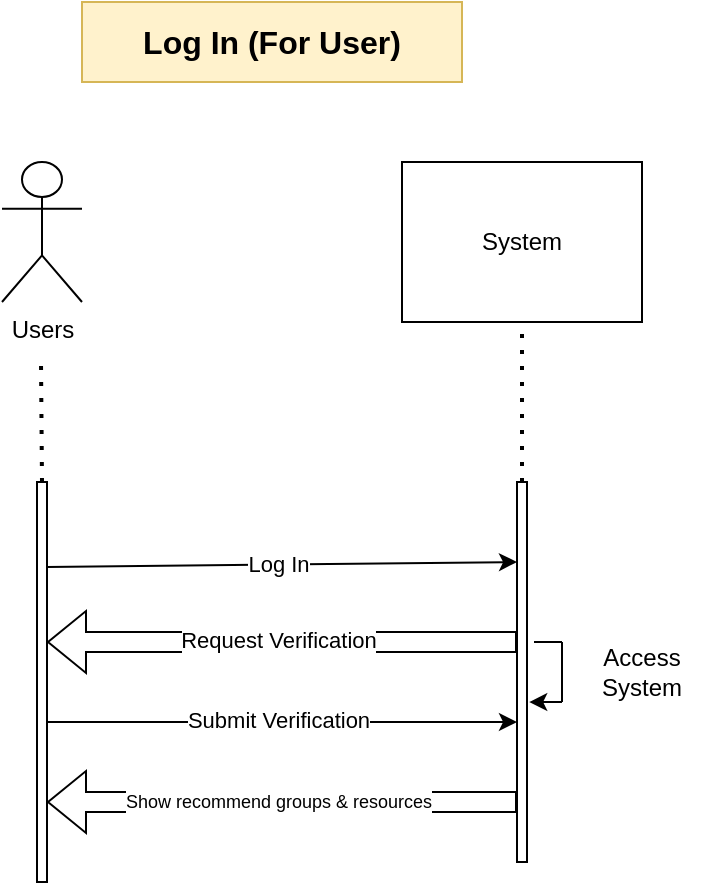 <mxfile version="24.2.8" type="github" pages="17">
  <diagram name="Log In (For Users)" id="2YBvvXClWsGukQMizWep">
    <mxGraphModel dx="1050" dy="522" grid="1" gridSize="10" guides="1" tooltips="1" connect="1" arrows="1" fold="1" page="1" pageScale="1" pageWidth="850" pageHeight="1100" math="0" shadow="0">
      <root>
        <mxCell id="0" />
        <mxCell id="1" parent="0" />
        <mxCell id="KhS_SIurzg8FkIi6MvbF-1" value="&lt;b&gt;&lt;font style=&quot;font-size: 16px;&quot;&gt;Log In (For User)&lt;/font&gt;&lt;/b&gt;" style="text;html=1;align=center;verticalAlign=middle;whiteSpace=wrap;rounded=0;fillColor=#fff2cc;strokeColor=#d6b656;" parent="1" vertex="1">
          <mxGeometry x="360" y="80" width="190" height="40" as="geometry" />
        </mxCell>
        <mxCell id="KhS_SIurzg8FkIi6MvbF-2" value="Users" style="shape=umlActor;verticalLabelPosition=bottom;verticalAlign=top;html=1;outlineConnect=0;" parent="1" vertex="1">
          <mxGeometry x="320" y="160" width="40" height="70" as="geometry" />
        </mxCell>
        <mxCell id="KhS_SIurzg8FkIi6MvbF-3" value="System" style="rounded=0;whiteSpace=wrap;html=1;" parent="1" vertex="1">
          <mxGeometry x="520" y="160" width="120" height="80" as="geometry" />
        </mxCell>
        <mxCell id="KhS_SIurzg8FkIi6MvbF-6" value="" style="endArrow=none;dashed=1;html=1;dashPattern=1 3;strokeWidth=2;rounded=0;" parent="1" edge="1">
          <mxGeometry width="50" height="50" relative="1" as="geometry">
            <mxPoint x="340" y="320" as="sourcePoint" />
            <mxPoint x="339.5" y="260" as="targetPoint" />
          </mxGeometry>
        </mxCell>
        <mxCell id="KhS_SIurzg8FkIi6MvbF-7" value="" style="endArrow=none;dashed=1;html=1;dashPattern=1 3;strokeWidth=2;rounded=0;entryX=0.5;entryY=1;entryDx=0;entryDy=0;" parent="1" target="KhS_SIurzg8FkIi6MvbF-3" edge="1">
          <mxGeometry width="50" height="50" relative="1" as="geometry">
            <mxPoint x="580" y="320" as="sourcePoint" />
            <mxPoint x="579.58" y="260" as="targetPoint" />
          </mxGeometry>
        </mxCell>
        <mxCell id="KhS_SIurzg8FkIi6MvbF-8" value="" style="rounded=0;whiteSpace=wrap;html=1;" parent="1" vertex="1">
          <mxGeometry x="337.5" y="320" width="5" height="200" as="geometry" />
        </mxCell>
        <mxCell id="KhS_SIurzg8FkIi6MvbF-9" value="" style="rounded=0;whiteSpace=wrap;html=1;" parent="1" vertex="1">
          <mxGeometry x="577.5" y="320" width="5" height="190" as="geometry" />
        </mxCell>
        <mxCell id="KhS_SIurzg8FkIi6MvbF-10" value="" style="endArrow=classic;html=1;rounded=0;entryX=0;entryY=0.25;entryDx=0;entryDy=0;exitX=1;exitY=0.25;exitDx=0;exitDy=0;" parent="1" edge="1">
          <mxGeometry width="50" height="50" relative="1" as="geometry">
            <mxPoint x="342.5" y="362.5" as="sourcePoint" />
            <mxPoint x="577.5" y="360.0" as="targetPoint" />
          </mxGeometry>
        </mxCell>
        <mxCell id="KhS_SIurzg8FkIi6MvbF-11" value="Log In" style="edgeLabel;html=1;align=center;verticalAlign=middle;resizable=0;points=[];" parent="KhS_SIurzg8FkIi6MvbF-10" vertex="1" connectable="0">
          <mxGeometry x="-0.023" y="1" relative="1" as="geometry">
            <mxPoint as="offset" />
          </mxGeometry>
        </mxCell>
        <mxCell id="KhS_SIurzg8FkIi6MvbF-12" value="" style="shape=flexArrow;endArrow=classic;html=1;rounded=0;entryX=1;entryY=0.75;entryDx=0;entryDy=0;exitX=0;exitY=0.75;exitDx=0;exitDy=0;" parent="1" edge="1">
          <mxGeometry width="50" height="50" relative="1" as="geometry">
            <mxPoint x="577.5" y="400" as="sourcePoint" />
            <mxPoint x="342.5" y="400" as="targetPoint" />
          </mxGeometry>
        </mxCell>
        <mxCell id="KhS_SIurzg8FkIi6MvbF-14" value="Request Verification" style="edgeLabel;html=1;align=center;verticalAlign=middle;resizable=0;points=[];" parent="KhS_SIurzg8FkIi6MvbF-12" vertex="1" connectable="0">
          <mxGeometry x="0.017" y="-1" relative="1" as="geometry">
            <mxPoint as="offset" />
          </mxGeometry>
        </mxCell>
        <mxCell id="KhS_SIurzg8FkIi6MvbF-15" value="" style="endArrow=classic;html=1;rounded=0;entryX=0;entryY=0.25;entryDx=0;entryDy=0;exitX=1;exitY=0.25;exitDx=0;exitDy=0;" parent="1" edge="1">
          <mxGeometry width="50" height="50" relative="1" as="geometry">
            <mxPoint x="342.5" y="440" as="sourcePoint" />
            <mxPoint x="577.5" y="440" as="targetPoint" />
          </mxGeometry>
        </mxCell>
        <mxCell id="KhS_SIurzg8FkIi6MvbF-16" value="Submit Verification" style="edgeLabel;html=1;align=center;verticalAlign=middle;resizable=0;points=[];" parent="KhS_SIurzg8FkIi6MvbF-15" vertex="1" connectable="0">
          <mxGeometry x="-0.023" y="1" relative="1" as="geometry">
            <mxPoint as="offset" />
          </mxGeometry>
        </mxCell>
        <mxCell id="KhS_SIurzg8FkIi6MvbF-19" value="" style="endArrow=none;html=1;rounded=0;exitX=1.7;exitY=0.421;exitDx=0;exitDy=0;exitPerimeter=0;" parent="1" source="KhS_SIurzg8FkIi6MvbF-9" edge="1">
          <mxGeometry width="50" height="50" relative="1" as="geometry">
            <mxPoint x="430" y="390" as="sourcePoint" />
            <mxPoint x="600" y="400" as="targetPoint" />
          </mxGeometry>
        </mxCell>
        <mxCell id="KhS_SIurzg8FkIi6MvbF-20" value="" style="endArrow=none;html=1;rounded=0;" parent="1" edge="1">
          <mxGeometry width="50" height="50" relative="1" as="geometry">
            <mxPoint x="600" y="430" as="sourcePoint" />
            <mxPoint x="600" y="400" as="targetPoint" />
          </mxGeometry>
        </mxCell>
        <mxCell id="KhS_SIurzg8FkIi6MvbF-21" value="" style="endArrow=classic;html=1;rounded=0;entryX=1.22;entryY=0.579;entryDx=0;entryDy=0;entryPerimeter=0;" parent="1" target="KhS_SIurzg8FkIi6MvbF-9" edge="1">
          <mxGeometry width="50" height="50" relative="1" as="geometry">
            <mxPoint x="600" y="430" as="sourcePoint" />
            <mxPoint x="610" y="380" as="targetPoint" />
          </mxGeometry>
        </mxCell>
        <mxCell id="KhS_SIurzg8FkIi6MvbF-22" value="Access System" style="text;html=1;align=center;verticalAlign=middle;whiteSpace=wrap;rounded=0;" parent="1" vertex="1">
          <mxGeometry x="610" y="400" width="60" height="30" as="geometry" />
        </mxCell>
        <mxCell id="e7UH7H5g_I_dRECc_2tC-1" value="" style="shape=flexArrow;endArrow=classic;html=1;rounded=0;entryX=1;entryY=0.75;entryDx=0;entryDy=0;exitX=0;exitY=0.75;exitDx=0;exitDy=0;" parent="1" edge="1">
          <mxGeometry width="50" height="50" relative="1" as="geometry">
            <mxPoint x="577.5" y="480" as="sourcePoint" />
            <mxPoint x="342.5" y="480" as="targetPoint" />
          </mxGeometry>
        </mxCell>
        <mxCell id="e7UH7H5g_I_dRECc_2tC-2" value="&lt;font style=&quot;font-size: 9px;&quot;&gt;Show recommend groups &amp;amp; resources&lt;/font&gt;" style="edgeLabel;html=1;align=center;verticalAlign=middle;resizable=0;points=[];" parent="e7UH7H5g_I_dRECc_2tC-1" vertex="1" connectable="0">
          <mxGeometry x="0.017" y="-1" relative="1" as="geometry">
            <mxPoint as="offset" />
          </mxGeometry>
        </mxCell>
      </root>
    </mxGraphModel>
  </diagram>
  <diagram id="j-04Oj4fflf5CgNk4-W-" name="Sign Up (For Users)">
    <mxGraphModel dx="1050" dy="522" grid="1" gridSize="10" guides="1" tooltips="1" connect="1" arrows="1" fold="1" page="1" pageScale="1" pageWidth="827" pageHeight="1169" math="0" shadow="0">
      <root>
        <mxCell id="0" />
        <mxCell id="1" parent="0" />
        <mxCell id="VgkPqREX29JEdFOWtUd8-1" value="Users" style="shape=umlActor;verticalLabelPosition=bottom;verticalAlign=top;html=1;outlineConnect=0;" parent="1" vertex="1">
          <mxGeometry x="320" y="160" width="40" height="70" as="geometry" />
        </mxCell>
        <mxCell id="VgkPqREX29JEdFOWtUd8-2" value="System" style="rounded=0;whiteSpace=wrap;html=1;" parent="1" vertex="1">
          <mxGeometry x="520" y="160" width="120" height="80" as="geometry" />
        </mxCell>
        <mxCell id="VgkPqREX29JEdFOWtUd8-3" value="" style="endArrow=none;dashed=1;html=1;dashPattern=1 3;strokeWidth=2;rounded=0;" parent="1" edge="1">
          <mxGeometry width="50" height="50" relative="1" as="geometry">
            <mxPoint x="340" y="320" as="sourcePoint" />
            <mxPoint x="339.5" y="260" as="targetPoint" />
          </mxGeometry>
        </mxCell>
        <mxCell id="VgkPqREX29JEdFOWtUd8-4" value="" style="endArrow=none;dashed=1;html=1;dashPattern=1 3;strokeWidth=2;rounded=0;entryX=0.5;entryY=1;entryDx=0;entryDy=0;" parent="1" target="VgkPqREX29JEdFOWtUd8-2" edge="1">
          <mxGeometry width="50" height="50" relative="1" as="geometry">
            <mxPoint x="580" y="320" as="sourcePoint" />
            <mxPoint x="579.58" y="260" as="targetPoint" />
          </mxGeometry>
        </mxCell>
        <mxCell id="VgkPqREX29JEdFOWtUd8-5" value="" style="rounded=0;whiteSpace=wrap;html=1;" parent="1" vertex="1">
          <mxGeometry x="337.5" y="320" width="5" height="320" as="geometry" />
        </mxCell>
        <mxCell id="VgkPqREX29JEdFOWtUd8-6" value="" style="rounded=0;whiteSpace=wrap;html=1;" parent="1" vertex="1">
          <mxGeometry x="577.93" y="310" width="5" height="320" as="geometry" />
        </mxCell>
        <mxCell id="VgkPqREX29JEdFOWtUd8-7" value="" style="endArrow=classic;html=1;rounded=0;exitX=1.426;exitY=0.114;exitDx=0;exitDy=0;exitPerimeter=0;entryX=-0.453;entryY=0.153;entryDx=0;entryDy=0;entryPerimeter=0;" parent="1" source="VgkPqREX29JEdFOWtUd8-5" target="VgkPqREX29JEdFOWtUd8-6" edge="1">
          <mxGeometry width="50" height="50" relative="1" as="geometry">
            <mxPoint x="342.495" y="363.44" as="sourcePoint" />
            <mxPoint x="570.43" y="350" as="targetPoint" />
          </mxGeometry>
        </mxCell>
        <mxCell id="VgkPqREX29JEdFOWtUd8-8" value="Sign Up" style="edgeLabel;html=1;align=center;verticalAlign=middle;resizable=0;points=[];" parent="VgkPqREX29JEdFOWtUd8-7" vertex="1" connectable="0">
          <mxGeometry x="-0.023" y="1" relative="1" as="geometry">
            <mxPoint as="offset" />
          </mxGeometry>
        </mxCell>
        <mxCell id="VgkPqREX29JEdFOWtUd8-9" value="" style="shape=flexArrow;endArrow=classic;html=1;rounded=0;entryX=1;entryY=0.75;entryDx=0;entryDy=0;exitX=0;exitY=0.75;exitDx=0;exitDy=0;" parent="1" edge="1">
          <mxGeometry width="50" height="50" relative="1" as="geometry">
            <mxPoint x="577.5" y="400" as="sourcePoint" />
            <mxPoint x="342.5" y="400" as="targetPoint" />
          </mxGeometry>
        </mxCell>
        <mxCell id="VgkPqREX29JEdFOWtUd8-10" value="Request Information" style="edgeLabel;html=1;align=center;verticalAlign=middle;resizable=0;points=[];" parent="VgkPqREX29JEdFOWtUd8-9" vertex="1" connectable="0">
          <mxGeometry x="0.017" y="-1" relative="1" as="geometry">
            <mxPoint as="offset" />
          </mxGeometry>
        </mxCell>
        <mxCell id="VgkPqREX29JEdFOWtUd8-11" value="" style="endArrow=classic;html=1;rounded=0;entryX=0;entryY=0.25;entryDx=0;entryDy=0;exitX=1;exitY=0.25;exitDx=0;exitDy=0;" parent="1" edge="1">
          <mxGeometry width="50" height="50" relative="1" as="geometry">
            <mxPoint x="342.5" y="440" as="sourcePoint" />
            <mxPoint x="577.5" y="440" as="targetPoint" />
          </mxGeometry>
        </mxCell>
        <mxCell id="VgkPqREX29JEdFOWtUd8-12" value="Submit Information" style="edgeLabel;html=1;align=center;verticalAlign=middle;resizable=0;points=[];" parent="VgkPqREX29JEdFOWtUd8-11" vertex="1" connectable="0">
          <mxGeometry x="-0.023" y="1" relative="1" as="geometry">
            <mxPoint as="offset" />
          </mxGeometry>
        </mxCell>
        <mxCell id="VgkPqREX29JEdFOWtUd8-13" value="" style="endArrow=none;html=1;rounded=0;" parent="1" edge="1">
          <mxGeometry width="50" height="50" relative="1" as="geometry">
            <mxPoint x="582.5" y="480" as="sourcePoint" />
            <mxPoint x="602.5" y="480" as="targetPoint" />
          </mxGeometry>
        </mxCell>
        <mxCell id="VgkPqREX29JEdFOWtUd8-14" value="" style="endArrow=none;html=1;rounded=0;" parent="1" edge="1">
          <mxGeometry width="50" height="50" relative="1" as="geometry">
            <mxPoint x="602.5" y="510" as="sourcePoint" />
            <mxPoint x="602.5" y="480" as="targetPoint" />
          </mxGeometry>
        </mxCell>
        <mxCell id="VgkPqREX29JEdFOWtUd8-15" value="" style="endArrow=classic;html=1;rounded=0;entryX=1.089;entryY=0.395;entryDx=0;entryDy=0;entryPerimeter=0;" parent="1" edge="1">
          <mxGeometry width="50" height="50" relative="1" as="geometry">
            <mxPoint x="602.5" y="510" as="sourcePoint" />
            <mxPoint x="585.445" y="510.6" as="targetPoint" />
          </mxGeometry>
        </mxCell>
        <mxCell id="VgkPqREX29JEdFOWtUd8-16" value="Update data" style="text;html=1;align=center;verticalAlign=middle;whiteSpace=wrap;rounded=0;" parent="1" vertex="1">
          <mxGeometry x="610" y="480" width="60" height="30" as="geometry" />
        </mxCell>
        <mxCell id="Z2cZIjsuGG9dpp_wJFyk-1" value="&lt;b&gt;&lt;font style=&quot;font-size: 16px;&quot;&gt;Sign Up (For User)&lt;/font&gt;&lt;/b&gt;" style="text;html=1;align=center;verticalAlign=middle;whiteSpace=wrap;rounded=0;fillColor=#fff2cc;strokeColor=#d6b656;" parent="1" vertex="1">
          <mxGeometry x="360" y="80" width="190" height="40" as="geometry" />
        </mxCell>
        <mxCell id="Z2cZIjsuGG9dpp_wJFyk-2" value="" style="shape=flexArrow;endArrow=classic;html=1;rounded=0;entryX=1;entryY=0.75;entryDx=0;entryDy=0;exitX=0;exitY=0.75;exitDx=0;exitDy=0;" parent="1" edge="1">
          <mxGeometry width="50" height="50" relative="1" as="geometry">
            <mxPoint x="577.5" y="480" as="sourcePoint" />
            <mxPoint x="342.5" y="480" as="targetPoint" />
          </mxGeometry>
        </mxCell>
        <mxCell id="Z2cZIjsuGG9dpp_wJFyk-3" value="CAPTCHA" style="edgeLabel;html=1;align=center;verticalAlign=middle;resizable=0;points=[];" parent="Z2cZIjsuGG9dpp_wJFyk-2" vertex="1" connectable="0">
          <mxGeometry x="0.017" y="-1" relative="1" as="geometry">
            <mxPoint as="offset" />
          </mxGeometry>
        </mxCell>
        <mxCell id="Z2cZIjsuGG9dpp_wJFyk-6" value="" style="endArrow=classic;html=1;rounded=0;entryX=0;entryY=0.25;entryDx=0;entryDy=0;exitX=1;exitY=0.25;exitDx=0;exitDy=0;" parent="1" edge="1">
          <mxGeometry width="50" height="50" relative="1" as="geometry">
            <mxPoint x="342.5" y="520" as="sourcePoint" />
            <mxPoint x="577.5" y="520" as="targetPoint" />
          </mxGeometry>
        </mxCell>
        <mxCell id="Z2cZIjsuGG9dpp_wJFyk-7" value="Verify CAPTCHA" style="edgeLabel;html=1;align=center;verticalAlign=middle;resizable=0;points=[];" parent="Z2cZIjsuGG9dpp_wJFyk-6" vertex="1" connectable="0">
          <mxGeometry x="-0.023" y="1" relative="1" as="geometry">
            <mxPoint as="offset" />
          </mxGeometry>
        </mxCell>
        <mxCell id="Z2cZIjsuGG9dpp_wJFyk-8" value="" style="shape=flexArrow;endArrow=classic;html=1;rounded=0;entryX=1;entryY=0.75;entryDx=0;entryDy=0;exitX=0;exitY=0.75;exitDx=0;exitDy=0;" parent="1" edge="1">
          <mxGeometry width="50" height="50" relative="1" as="geometry">
            <mxPoint x="577.5" y="560" as="sourcePoint" />
            <mxPoint x="342.5" y="560" as="targetPoint" />
          </mxGeometry>
        </mxCell>
        <mxCell id="Z2cZIjsuGG9dpp_wJFyk-9" value="Report Sign Up successfully" style="edgeLabel;html=1;align=center;verticalAlign=middle;resizable=0;points=[];" parent="Z2cZIjsuGG9dpp_wJFyk-8" vertex="1" connectable="0">
          <mxGeometry x="0.017" y="-1" relative="1" as="geometry">
            <mxPoint as="offset" />
          </mxGeometry>
        </mxCell>
        <mxCell id="0pg529Bu2k0n-M1dEyWv-2" value="" style="shape=flexArrow;endArrow=classic;html=1;rounded=0;entryX=1;entryY=0.75;entryDx=0;entryDy=0;exitX=0;exitY=0.75;exitDx=0;exitDy=0;" parent="1" edge="1">
          <mxGeometry width="50" height="50" relative="1" as="geometry">
            <mxPoint x="577.93" y="610" as="sourcePoint" />
            <mxPoint x="342.93" y="610" as="targetPoint" />
          </mxGeometry>
        </mxCell>
        <mxCell id="0pg529Bu2k0n-M1dEyWv-3" value="&lt;font style=&quot;font-size: 9px;&quot;&gt;Show recommend groups &amp;amp; resources&lt;/font&gt;" style="edgeLabel;html=1;align=center;verticalAlign=middle;resizable=0;points=[];" parent="0pg529Bu2k0n-M1dEyWv-2" vertex="1" connectable="0">
          <mxGeometry x="0.017" y="-1" relative="1" as="geometry">
            <mxPoint as="offset" />
          </mxGeometry>
        </mxCell>
      </root>
    </mxGraphModel>
  </diagram>
  <diagram id="8Vz-SuzeotA0QUPl4NsJ" name="Join Group (For Users)">
    <mxGraphModel dx="1050" dy="522" grid="1" gridSize="10" guides="1" tooltips="1" connect="1" arrows="1" fold="1" page="1" pageScale="1" pageWidth="827" pageHeight="1169" math="0" shadow="0">
      <root>
        <mxCell id="0" />
        <mxCell id="1" parent="0" />
        <mxCell id="vDXCtJJe7j970LcEJP9p-1" value="Users" style="shape=umlActor;verticalLabelPosition=bottom;verticalAlign=top;html=1;outlineConnect=0;" parent="1" vertex="1">
          <mxGeometry x="320" y="160" width="40" height="70" as="geometry" />
        </mxCell>
        <mxCell id="vDXCtJJe7j970LcEJP9p-2" value="System" style="rounded=0;whiteSpace=wrap;html=1;" parent="1" vertex="1">
          <mxGeometry x="520" y="160" width="120" height="80" as="geometry" />
        </mxCell>
        <mxCell id="vDXCtJJe7j970LcEJP9p-3" value="" style="endArrow=none;dashed=1;html=1;dashPattern=1 3;strokeWidth=2;rounded=0;" parent="1" edge="1">
          <mxGeometry width="50" height="50" relative="1" as="geometry">
            <mxPoint x="340" y="320" as="sourcePoint" />
            <mxPoint x="339.5" y="260" as="targetPoint" />
          </mxGeometry>
        </mxCell>
        <mxCell id="vDXCtJJe7j970LcEJP9p-4" value="" style="endArrow=none;dashed=1;html=1;dashPattern=1 3;strokeWidth=2;rounded=0;entryX=0.5;entryY=1;entryDx=0;entryDy=0;" parent="1" target="vDXCtJJe7j970LcEJP9p-2" edge="1">
          <mxGeometry width="50" height="50" relative="1" as="geometry">
            <mxPoint x="580" y="320" as="sourcePoint" />
            <mxPoint x="579.58" y="260" as="targetPoint" />
          </mxGeometry>
        </mxCell>
        <mxCell id="vDXCtJJe7j970LcEJP9p-5" value="" style="endArrow=classic;html=1;rounded=0;exitX=0.913;exitY=0.167;exitDx=0;exitDy=0;exitPerimeter=0;entryX=0.5;entryY=0.167;entryDx=0;entryDy=0;entryPerimeter=0;" parent="1" edge="1">
          <mxGeometry width="50" height="50" relative="1" as="geometry">
            <mxPoint x="342" y="367" as="sourcePoint" />
            <mxPoint x="580" y="367" as="targetPoint" />
          </mxGeometry>
        </mxCell>
        <mxCell id="vDXCtJJe7j970LcEJP9p-6" value="Click join group" style="edgeLabel;html=1;align=center;verticalAlign=middle;resizable=0;points=[];" parent="vDXCtJJe7j970LcEJP9p-5" vertex="1" connectable="0">
          <mxGeometry x="-0.023" y="1" relative="1" as="geometry">
            <mxPoint as="offset" />
          </mxGeometry>
        </mxCell>
        <mxCell id="vDXCtJJe7j970LcEJP9p-7" value="" style="shape=flexArrow;endArrow=classic;html=1;rounded=0;entryX=1;entryY=0.75;entryDx=0;entryDy=0;exitX=0;exitY=0.75;exitDx=0;exitDy=0;" parent="1" edge="1">
          <mxGeometry width="50" height="50" relative="1" as="geometry">
            <mxPoint x="577.5" y="400" as="sourcePoint" />
            <mxPoint x="342.5" y="400" as="targetPoint" />
          </mxGeometry>
        </mxCell>
        <mxCell id="vDXCtJJe7j970LcEJP9p-8" value="&lt;font style=&quot;font-size: 9px;&quot;&gt;Report join protected group succesfully&lt;/font&gt;" style="edgeLabel;html=1;align=center;verticalAlign=middle;resizable=0;points=[];" parent="vDXCtJJe7j970LcEJP9p-7" vertex="1" connectable="0">
          <mxGeometry x="0.017" y="-1" relative="1" as="geometry">
            <mxPoint as="offset" />
          </mxGeometry>
        </mxCell>
        <mxCell id="vDXCtJJe7j970LcEJP9p-11" value="" style="endArrow=none;html=1;rounded=0;" parent="1" edge="1">
          <mxGeometry width="50" height="50" relative="1" as="geometry">
            <mxPoint x="582.5" y="370" as="sourcePoint" />
            <mxPoint x="602.5" y="370" as="targetPoint" />
          </mxGeometry>
        </mxCell>
        <mxCell id="vDXCtJJe7j970LcEJP9p-12" value="" style="endArrow=none;html=1;rounded=0;" parent="1" edge="1">
          <mxGeometry width="50" height="50" relative="1" as="geometry">
            <mxPoint x="602.5" y="400" as="sourcePoint" />
            <mxPoint x="602.5" y="370" as="targetPoint" />
          </mxGeometry>
        </mxCell>
        <mxCell id="vDXCtJJe7j970LcEJP9p-13" value="" style="endArrow=classic;html=1;rounded=0;entryX=1.089;entryY=0.395;entryDx=0;entryDy=0;entryPerimeter=0;" parent="1" edge="1">
          <mxGeometry width="50" height="50" relative="1" as="geometry">
            <mxPoint x="602.5" y="400" as="sourcePoint" />
            <mxPoint x="585.445" y="400.6" as="targetPoint" />
          </mxGeometry>
        </mxCell>
        <mxCell id="vDXCtJJe7j970LcEJP9p-14" value="&lt;b&gt;&lt;font style=&quot;font-size: 16px;&quot;&gt;Join Group (For User)&lt;/font&gt;&lt;/b&gt;" style="text;html=1;align=center;verticalAlign=middle;whiteSpace=wrap;rounded=0;fillColor=#fff2cc;strokeColor=#d6b656;" parent="1" vertex="1">
          <mxGeometry x="360" y="80" width="190" height="40" as="geometry" />
        </mxCell>
        <mxCell id="BYoWmTHlFIkifEXlnC4S-1" value="" style="rounded=0;whiteSpace=wrap;html=1;" parent="1" vertex="1">
          <mxGeometry x="337.5" y="320" width="5" height="120" as="geometry" />
        </mxCell>
        <mxCell id="BYoWmTHlFIkifEXlnC4S-2" value="" style="rounded=0;whiteSpace=wrap;html=1;" parent="1" vertex="1">
          <mxGeometry x="577.5" y="320" width="5" height="120" as="geometry" />
        </mxCell>
        <mxCell id="BYoWmTHlFIkifEXlnC4S-3" value="Update data" style="text;html=1;align=center;verticalAlign=middle;whiteSpace=wrap;rounded=0;" parent="1" vertex="1">
          <mxGeometry x="610" y="370" width="60" height="30" as="geometry" />
        </mxCell>
      </root>
    </mxGraphModel>
  </diagram>
  <diagram id="rXdIgrXcmgz10WFYiCUh" name="Join Private Group (For Users)">
    <mxGraphModel dx="875" dy="435" grid="1" gridSize="10" guides="1" tooltips="1" connect="1" arrows="1" fold="1" page="1" pageScale="1" pageWidth="827" pageHeight="1169" math="0" shadow="0">
      <root>
        <mxCell id="0" />
        <mxCell id="1" parent="0" />
        <mxCell id="TPfItC5gqsjEEDBqDWBW-1" value="Users" style="shape=umlActor;verticalLabelPosition=bottom;verticalAlign=top;html=1;outlineConnect=0;" parent="1" vertex="1">
          <mxGeometry x="320" y="160" width="40" height="70" as="geometry" />
        </mxCell>
        <mxCell id="TPfItC5gqsjEEDBqDWBW-2" value="System" style="rounded=0;whiteSpace=wrap;html=1;" parent="1" vertex="1">
          <mxGeometry x="637.5" y="155" width="120" height="80" as="geometry" />
        </mxCell>
        <mxCell id="TPfItC5gqsjEEDBqDWBW-3" value="" style="endArrow=none;dashed=1;html=1;dashPattern=1 3;strokeWidth=2;rounded=0;" parent="1" edge="1">
          <mxGeometry width="50" height="50" relative="1" as="geometry">
            <mxPoint x="340" y="320" as="sourcePoint" />
            <mxPoint x="339.5" y="260" as="targetPoint" />
          </mxGeometry>
        </mxCell>
        <mxCell id="TPfItC5gqsjEEDBqDWBW-4" value="" style="endArrow=none;dashed=1;html=1;dashPattern=1 3;strokeWidth=2;rounded=0;entryX=0.5;entryY=1;entryDx=0;entryDy=0;exitX=1;exitY=0;exitDx=0;exitDy=0;exitPerimeter=0;" parent="1" source="TPfItC5gqsjEEDBqDWBW-14" target="TPfItC5gqsjEEDBqDWBW-2" edge="1">
          <mxGeometry width="50" height="50" relative="1" as="geometry">
            <mxPoint x="580" y="320" as="sourcePoint" />
            <mxPoint x="579.58" y="260" as="targetPoint" />
          </mxGeometry>
        </mxCell>
        <mxCell id="TPfItC5gqsjEEDBqDWBW-12" value="&lt;b&gt;&lt;font style=&quot;font-size: 16px;&quot;&gt;Join Private Group&amp;nbsp;&lt;/font&gt;&lt;/b&gt;&lt;div&gt;&lt;b&gt;&lt;font style=&quot;font-size: 16px;&quot;&gt;(For User)&lt;/font&gt;&lt;/b&gt;&lt;/div&gt;" style="text;html=1;align=center;verticalAlign=middle;whiteSpace=wrap;rounded=0;fillColor=#fff2cc;strokeColor=#d6b656;" parent="1" vertex="1">
          <mxGeometry x="420" y="80" width="190" height="40" as="geometry" />
        </mxCell>
        <mxCell id="TPfItC5gqsjEEDBqDWBW-13" value="" style="rounded=0;whiteSpace=wrap;html=1;" parent="1" vertex="1">
          <mxGeometry x="337.5" y="320" width="5" height="440" as="geometry" />
        </mxCell>
        <mxCell id="TPfItC5gqsjEEDBqDWBW-14" value="" style="rounded=0;whiteSpace=wrap;html=1;" parent="1" vertex="1">
          <mxGeometry x="695" y="320" width="5" height="440" as="geometry" />
        </mxCell>
        <mxCell id="TPfItC5gqsjEEDBqDWBW-21" value="" style="endArrow=classic;html=1;rounded=0;exitX=0.9;exitY=0.086;exitDx=0;exitDy=0;exitPerimeter=0;" parent="1" source="TPfItC5gqsjEEDBqDWBW-13" edge="1">
          <mxGeometry width="50" height="50" relative="1" as="geometry">
            <mxPoint x="490" y="270" as="sourcePoint" />
            <mxPoint x="690" y="360" as="targetPoint" />
          </mxGeometry>
        </mxCell>
        <mxCell id="aBFbH0yciQptnfh-WioT-3" value="Click join group" style="edgeLabel;html=1;align=center;verticalAlign=middle;resizable=0;points=[];" vertex="1" connectable="0" parent="TPfItC5gqsjEEDBqDWBW-21">
          <mxGeometry x="0.053" relative="1" as="geometry">
            <mxPoint as="offset" />
          </mxGeometry>
        </mxCell>
        <mxCell id="TPfItC5gqsjEEDBqDWBW-23" value="" style="shape=flexArrow;endArrow=classic;html=1;rounded=0;entryX=1.463;entryY=0.091;entryDx=0;entryDy=0;entryPerimeter=0;" parent="1" edge="1">
          <mxGeometry width="50" height="50" relative="1" as="geometry">
            <mxPoint x="690" y="440" as="sourcePoint" />
            <mxPoint x="527.315" y="432.76" as="targetPoint" />
          </mxGeometry>
        </mxCell>
        <mxCell id="TPfItC5gqsjEEDBqDWBW-24" value="Report of joining request" style="edgeLabel;html=1;align=center;verticalAlign=middle;resizable=0;points=[];" parent="TPfItC5gqsjEEDBqDWBW-23" vertex="1" connectable="0">
          <mxGeometry x="-0.006" y="-1" relative="1" as="geometry">
            <mxPoint as="offset" />
          </mxGeometry>
        </mxCell>
        <mxCell id="TPfItC5gqsjEEDBqDWBW-25" value="" style="endArrow=classic;html=1;rounded=0;" parent="1" edge="1">
          <mxGeometry width="50" height="50" relative="1" as="geometry">
            <mxPoint x="530" y="480" as="sourcePoint" />
            <mxPoint x="690" y="480" as="targetPoint" />
          </mxGeometry>
        </mxCell>
        <mxCell id="TPfItC5gqsjEEDBqDWBW-26" value="Answer the request" style="edgeLabel;html=1;align=center;verticalAlign=middle;resizable=0;points=[];" parent="TPfItC5gqsjEEDBqDWBW-25" vertex="1" connectable="0">
          <mxGeometry x="-0.004" y="-3" relative="1" as="geometry">
            <mxPoint as="offset" />
          </mxGeometry>
        </mxCell>
        <mxCell id="TPfItC5gqsjEEDBqDWBW-32" value="" style="shape=flexArrow;endArrow=classic;html=1;rounded=0;exitX=0.105;exitY=0.633;exitDx=0;exitDy=0;exitPerimeter=0;" parent="1" source="TPfItC5gqsjEEDBqDWBW-14" edge="1">
          <mxGeometry width="50" height="50" relative="1" as="geometry">
            <mxPoint x="690" y="600" as="sourcePoint" />
            <mxPoint x="340" y="600" as="targetPoint" />
          </mxGeometry>
        </mxCell>
        <mxCell id="TPfItC5gqsjEEDBqDWBW-33" value="Report Join Group Successfully" style="edgeLabel;html=1;align=center;verticalAlign=middle;resizable=0;points=[];" parent="TPfItC5gqsjEEDBqDWBW-32" vertex="1" connectable="0">
          <mxGeometry x="0.175" y="1" relative="1" as="geometry">
            <mxPoint x="21" y="-1" as="offset" />
          </mxGeometry>
        </mxCell>
        <mxCell id="TPfItC5gqsjEEDBqDWBW-34" value="" style="endArrow=none;html=1;rounded=0;" parent="1" edge="1">
          <mxGeometry width="50" height="50" relative="1" as="geometry">
            <mxPoint x="280" y="640" as="sourcePoint" />
            <mxPoint x="780" y="640" as="targetPoint" />
          </mxGeometry>
        </mxCell>
        <mxCell id="TPfItC5gqsjEEDBqDWBW-38" value="" style="shape=flexArrow;endArrow=classic;html=1;rounded=0;entryX=1.1;entryY=0.906;entryDx=0;entryDy=0;entryPerimeter=0;" parent="1" target="TPfItC5gqsjEEDBqDWBW-13" edge="1">
          <mxGeometry width="50" height="50" relative="1" as="geometry">
            <mxPoint x="690" y="719" as="sourcePoint" />
            <mxPoint x="530" y="470" as="targetPoint" />
          </mxGeometry>
        </mxCell>
        <mxCell id="TPfItC5gqsjEEDBqDWBW-39" value="Report Join Group Fail" style="edgeLabel;html=1;align=center;verticalAlign=middle;resizable=0;points=[];" parent="TPfItC5gqsjEEDBqDWBW-38" vertex="1" connectable="0">
          <mxGeometry x="0.042" y="-1" relative="1" as="geometry">
            <mxPoint x="4" as="offset" />
          </mxGeometry>
        </mxCell>
        <mxCell id="aBFbH0yciQptnfh-WioT-1" value="Admin" style="shape=umlActor;verticalLabelPosition=bottom;verticalAlign=top;html=1;outlineConnect=0;" vertex="1" parent="1">
          <mxGeometry x="495" y="160" width="40" height="70" as="geometry" />
        </mxCell>
        <mxCell id="aBFbH0yciQptnfh-WioT-2" value="" style="endArrow=none;dashed=1;html=1;dashPattern=1 3;strokeWidth=2;rounded=0;" edge="1" parent="1">
          <mxGeometry width="50" height="50" relative="1" as="geometry">
            <mxPoint x="520" y="400" as="sourcePoint" />
            <mxPoint x="520" y="250" as="targetPoint" />
          </mxGeometry>
        </mxCell>
        <mxCell id="aBFbH0yciQptnfh-WioT-9" value="" style="swimlane;whiteSpace=wrap;html=1;startSize=23;" vertex="1" parent="1">
          <mxGeometry x="280" y="510" width="500" height="280" as="geometry" />
        </mxCell>
        <mxCell id="aBFbH0yciQptnfh-WioT-10" value="" style="rounded=0;whiteSpace=wrap;html=1;" vertex="1" parent="aBFbH0yciQptnfh-WioT-9">
          <mxGeometry x="240" y="-100" width="5" height="360" as="geometry" />
        </mxCell>
        <mxCell id="aBFbH0yciQptnfh-WioT-11" value="Accept" style="text;html=1;align=center;verticalAlign=middle;whiteSpace=wrap;rounded=0;" vertex="1" parent="aBFbH0yciQptnfh-WioT-9">
          <mxGeometry y="30" width="57.5" height="30" as="geometry" />
        </mxCell>
        <mxCell id="aBFbH0yciQptnfh-WioT-12" value="" style="endArrow=none;html=1;rounded=0;" edge="1" parent="aBFbH0yciQptnfh-WioT-9">
          <mxGeometry width="50" height="50" relative="1" as="geometry">
            <mxPoint x="420" y="60" as="sourcePoint" />
            <mxPoint x="440" y="60" as="targetPoint" />
          </mxGeometry>
        </mxCell>
        <mxCell id="aBFbH0yciQptnfh-WioT-13" value="" style="endArrow=none;html=1;rounded=0;" edge="1" parent="aBFbH0yciQptnfh-WioT-9">
          <mxGeometry width="50" height="50" relative="1" as="geometry">
            <mxPoint x="440" y="90" as="sourcePoint" />
            <mxPoint x="440" y="60" as="targetPoint" />
          </mxGeometry>
        </mxCell>
        <mxCell id="aBFbH0yciQptnfh-WioT-14" value="" style="endArrow=classic;html=1;rounded=0;entryX=1.089;entryY=0.395;entryDx=0;entryDy=0;entryPerimeter=0;" edge="1" parent="aBFbH0yciQptnfh-WioT-9">
          <mxGeometry width="50" height="50" relative="1" as="geometry">
            <mxPoint x="440" y="90" as="sourcePoint" />
            <mxPoint x="422.945" y="90.6" as="targetPoint" />
          </mxGeometry>
        </mxCell>
        <mxCell id="aBFbH0yciQptnfh-WioT-15" value="Update data" style="text;html=1;align=center;verticalAlign=middle;whiteSpace=wrap;rounded=0;" vertex="1" parent="aBFbH0yciQptnfh-WioT-9">
          <mxGeometry x="440" y="60" width="60" height="30" as="geometry" />
        </mxCell>
        <mxCell id="aBFbH0yciQptnfh-WioT-16" value="Unaccept" style="text;html=1;align=center;verticalAlign=middle;whiteSpace=wrap;rounded=0;" vertex="1" parent="aBFbH0yciQptnfh-WioT-9">
          <mxGeometry y="140" width="57.5" height="30" as="geometry" />
        </mxCell>
        <mxCell id="aBFbH0yciQptnfh-WioT-17" value="" style="endArrow=none;html=1;rounded=0;exitX=0;exitY=1;exitDx=0;exitDy=0;entryX=1;entryY=1;entryDx=0;entryDy=0;" edge="1" parent="aBFbH0yciQptnfh-WioT-9" source="aBFbH0yciQptnfh-WioT-11" target="aBFbH0yciQptnfh-WioT-11">
          <mxGeometry width="50" height="50" relative="1" as="geometry">
            <mxPoint x="200" y="20" as="sourcePoint" />
            <mxPoint x="250" y="-30" as="targetPoint" />
          </mxGeometry>
        </mxCell>
        <mxCell id="aBFbH0yciQptnfh-WioT-18" value="" style="endArrow=none;html=1;rounded=0;exitX=0;exitY=1;exitDx=0;exitDy=0;entryX=1;entryY=1;entryDx=0;entryDy=0;" edge="1" parent="aBFbH0yciQptnfh-WioT-9">
          <mxGeometry width="50" height="50" relative="1" as="geometry">
            <mxPoint x="-0.5" y="180" as="sourcePoint" />
            <mxPoint x="57.5" y="180" as="targetPoint" />
          </mxGeometry>
        </mxCell>
        <mxCell id="aBFbH0yciQptnfh-WioT-19" value="" style="endArrow=classic;html=1;rounded=0;" edge="1" parent="aBFbH0yciQptnfh-WioT-9">
          <mxGeometry width="50" height="50" relative="1" as="geometry">
            <mxPoint x="245" y="60" as="sourcePoint" />
            <mxPoint x="410" y="60" as="targetPoint" />
          </mxGeometry>
        </mxCell>
        <mxCell id="aBFbH0yciQptnfh-WioT-20" value="Accept Request" style="edgeLabel;html=1;align=center;verticalAlign=middle;resizable=0;points=[];" vertex="1" connectable="0" parent="aBFbH0yciQptnfh-WioT-19">
          <mxGeometry x="0.021" y="-1" relative="1" as="geometry">
            <mxPoint as="offset" />
          </mxGeometry>
        </mxCell>
        <mxCell id="aBFbH0yciQptnfh-WioT-21" value="" style="endArrow=classic;html=1;rounded=0;" edge="1" parent="aBFbH0yciQptnfh-WioT-9">
          <mxGeometry width="50" height="50" relative="1" as="geometry">
            <mxPoint x="245" y="180" as="sourcePoint" />
            <mxPoint x="410" y="180" as="targetPoint" />
          </mxGeometry>
        </mxCell>
        <mxCell id="aBFbH0yciQptnfh-WioT-22" value="Decline Request" style="edgeLabel;html=1;align=center;verticalAlign=middle;resizable=0;points=[];" vertex="1" connectable="0" parent="aBFbH0yciQptnfh-WioT-21">
          <mxGeometry x="0.014" y="-1" relative="1" as="geometry">
            <mxPoint as="offset" />
          </mxGeometry>
        </mxCell>
        <mxCell id="aBFbH0yciQptnfh-WioT-23" value="&lt;b&gt;Request Consideration&lt;/b&gt;" style="text;html=1;align=center;verticalAlign=middle;whiteSpace=wrap;rounded=0;" vertex="1" parent="aBFbH0yciQptnfh-WioT-9">
          <mxGeometry x="157.5" width="170" height="30" as="geometry" />
        </mxCell>
      </root>
    </mxGraphModel>
  </diagram>
  <diagram id="lKCNL0MOvb4kAgqTXh_t" name="Create Group (For Users)">
    <mxGraphModel dx="875" dy="435" grid="1" gridSize="10" guides="1" tooltips="1" connect="1" arrows="1" fold="1" page="1" pageScale="1" pageWidth="827" pageHeight="1169" math="0" shadow="0">
      <root>
        <mxCell id="0" />
        <mxCell id="1" parent="0" />
        <mxCell id="FGAzzm6slIUvDuCATRG_-1" value="Users" style="shape=umlActor;verticalLabelPosition=bottom;verticalAlign=top;html=1;outlineConnect=0;" parent="1" vertex="1">
          <mxGeometry x="320" y="160" width="40" height="70" as="geometry" />
        </mxCell>
        <mxCell id="FGAzzm6slIUvDuCATRG_-2" value="System" style="rounded=0;whiteSpace=wrap;html=1;" parent="1" vertex="1">
          <mxGeometry x="637.5" y="155" width="120" height="80" as="geometry" />
        </mxCell>
        <mxCell id="FGAzzm6slIUvDuCATRG_-3" value="" style="endArrow=none;dashed=1;html=1;dashPattern=1 3;strokeWidth=2;rounded=0;" parent="1" edge="1">
          <mxGeometry width="50" height="50" relative="1" as="geometry">
            <mxPoint x="340" y="320" as="sourcePoint" />
            <mxPoint x="339.5" y="260" as="targetPoint" />
          </mxGeometry>
        </mxCell>
        <mxCell id="FGAzzm6slIUvDuCATRG_-4" value="" style="endArrow=none;dashed=1;html=1;dashPattern=1 3;strokeWidth=2;rounded=0;entryX=0.5;entryY=1;entryDx=0;entryDy=0;exitX=0.5;exitY=0;exitDx=0;exitDy=0;" parent="1" target="FGAzzm6slIUvDuCATRG_-2" edge="1" source="6pqizhF3H3g16qnYTwih-3">
          <mxGeometry width="50" height="50" relative="1" as="geometry">
            <mxPoint x="700" y="320" as="sourcePoint" />
            <mxPoint x="579.58" y="260" as="targetPoint" />
          </mxGeometry>
        </mxCell>
        <mxCell id="6pqizhF3H3g16qnYTwih-1" value="" style="rounded=0;whiteSpace=wrap;html=1;" parent="1" vertex="1">
          <mxGeometry x="337.5" y="320" width="5" height="200" as="geometry" />
        </mxCell>
        <mxCell id="6pqizhF3H3g16qnYTwih-3" value="" style="rounded=0;whiteSpace=wrap;html=1;" parent="1" vertex="1">
          <mxGeometry x="695" y="320" width="5" height="200" as="geometry" />
        </mxCell>
        <mxCell id="6RdiVaNygGBLmoHvTBZ_-1" value="&lt;b&gt;&lt;font style=&quot;font-size: 16px;&quot;&gt;Create Group&amp;nbsp;&lt;/font&gt;&lt;/b&gt;&lt;div&gt;&lt;b&gt;&lt;font style=&quot;font-size: 16px;&quot;&gt;(For User)&lt;/font&gt;&lt;/b&gt;&lt;/div&gt;" style="text;html=1;align=center;verticalAlign=middle;whiteSpace=wrap;rounded=0;fillColor=#fff2cc;strokeColor=#d6b656;" parent="1" vertex="1">
          <mxGeometry x="460" y="80" width="190" height="40" as="geometry" />
        </mxCell>
        <mxCell id="6RdiVaNygGBLmoHvTBZ_-2" value="" style="endArrow=classic;html=1;rounded=0;" parent="1" edge="1">
          <mxGeometry width="50" height="50" relative="1" as="geometry">
            <mxPoint x="340" y="360" as="sourcePoint" />
            <mxPoint x="690" y="360" as="targetPoint" />
            <Array as="points">
              <mxPoint x="390" y="360" />
            </Array>
          </mxGeometry>
        </mxCell>
        <mxCell id="6RdiVaNygGBLmoHvTBZ_-3" value="Create group" style="edgeLabel;html=1;align=center;verticalAlign=middle;resizable=0;points=[];" parent="6RdiVaNygGBLmoHvTBZ_-2" vertex="1" connectable="0">
          <mxGeometry relative="1" as="geometry">
            <mxPoint as="offset" />
          </mxGeometry>
        </mxCell>
        <mxCell id="6RdiVaNygGBLmoHvTBZ_-4" value="" style="endArrow=classic;html=1;rounded=0;" parent="1" edge="1">
          <mxGeometry width="50" height="50" relative="1" as="geometry">
            <mxPoint x="350" y="400" as="sourcePoint" />
            <mxPoint x="690" y="400" as="targetPoint" />
          </mxGeometry>
        </mxCell>
        <mxCell id="6RdiVaNygGBLmoHvTBZ_-5" value="&lt;font style=&quot;font-size: 9px;&quot;&gt;Set up group name &amp;amp; description&lt;/font&gt;" style="edgeLabel;html=1;align=center;verticalAlign=middle;resizable=0;points=[];" parent="6RdiVaNygGBLmoHvTBZ_-4" vertex="1" connectable="0">
          <mxGeometry relative="1" as="geometry">
            <mxPoint as="offset" />
          </mxGeometry>
        </mxCell>
        <mxCell id="kjwMCKJpaHopLrbBiiwK-1" value="" style="endArrow=none;html=1;rounded=0;" parent="1" edge="1">
          <mxGeometry width="50" height="50" relative="1" as="geometry">
            <mxPoint x="700" y="400" as="sourcePoint" />
            <mxPoint x="720" y="400" as="targetPoint" />
          </mxGeometry>
        </mxCell>
        <mxCell id="kjwMCKJpaHopLrbBiiwK-2" value="" style="endArrow=classic;html=1;rounded=0;entryX=1.089;entryY=0.395;entryDx=0;entryDy=0;entryPerimeter=0;" parent="1" edge="1">
          <mxGeometry width="50" height="50" relative="1" as="geometry">
            <mxPoint x="720" y="430" as="sourcePoint" />
            <mxPoint x="702.945" y="430.6" as="targetPoint" />
          </mxGeometry>
        </mxCell>
        <mxCell id="kjwMCKJpaHopLrbBiiwK-3" value="Update data" style="text;html=1;align=center;verticalAlign=middle;whiteSpace=wrap;rounded=0;" parent="1" vertex="1">
          <mxGeometry x="720" y="400" width="60" height="30" as="geometry" />
        </mxCell>
        <mxCell id="k17V8m7urtDsa99HFcJy-1" value="" style="endArrow=none;html=1;rounded=0;" parent="1" edge="1">
          <mxGeometry width="50" height="50" relative="1" as="geometry">
            <mxPoint x="720" y="430" as="sourcePoint" />
            <mxPoint x="720" y="400" as="targetPoint" />
          </mxGeometry>
        </mxCell>
        <mxCell id="k17V8m7urtDsa99HFcJy-2" value="" style="shape=flexArrow;endArrow=classic;html=1;rounded=0;entryX=1.3;entryY=0.598;entryDx=0;entryDy=0;entryPerimeter=0;" parent="1" edge="1" target="6pqizhF3H3g16qnYTwih-1">
          <mxGeometry width="50" height="50" relative="1" as="geometry">
            <mxPoint x="690" y="440" as="sourcePoint" />
            <mxPoint x="350" y="440" as="targetPoint" />
          </mxGeometry>
        </mxCell>
        <mxCell id="k17V8m7urtDsa99HFcJy-3" value="Group created" style="edgeLabel;html=1;align=center;verticalAlign=middle;resizable=0;points=[];" parent="k17V8m7urtDsa99HFcJy-2" vertex="1" connectable="0">
          <mxGeometry x="-0.071" y="2" relative="1" as="geometry">
            <mxPoint x="-1" y="-2" as="offset" />
          </mxGeometry>
        </mxCell>
        <mxCell id="k17V8m7urtDsa99HFcJy-4" value="" style="shape=flexArrow;endArrow=classic;html=1;rounded=0;" parent="1" edge="1">
          <mxGeometry width="50" height="50" relative="1" as="geometry">
            <mxPoint x="690" y="480" as="sourcePoint" />
            <mxPoint x="342.5" y="480" as="targetPoint" />
          </mxGeometry>
        </mxCell>
        <mxCell id="k17V8m7urtDsa99HFcJy-5" value="Show group created" style="edgeLabel;html=1;align=center;verticalAlign=middle;resizable=0;points=[];" parent="k17V8m7urtDsa99HFcJy-4" vertex="1" connectable="0">
          <mxGeometry x="-0.071" y="2" relative="1" as="geometry">
            <mxPoint x="-1" y="-2" as="offset" />
          </mxGeometry>
        </mxCell>
      </root>
    </mxGraphModel>
  </diagram>
  <diagram id="0uYaErLtx7wBUVt2orDA" name="Browse General Library (For Users))">
    <mxGraphModel dx="1050" dy="522" grid="1" gridSize="10" guides="1" tooltips="1" connect="1" arrows="1" fold="1" page="1" pageScale="1" pageWidth="827" pageHeight="1169" math="0" shadow="0">
      <root>
        <mxCell id="0" />
        <mxCell id="1" parent="0" />
        <mxCell id="t9MSwEpMkw4nHBkxUgB_-1" value="Users" style="shape=umlActor;verticalLabelPosition=bottom;verticalAlign=top;html=1;outlineConnect=0;" parent="1" vertex="1">
          <mxGeometry x="320" y="160" width="40" height="70" as="geometry" />
        </mxCell>
        <mxCell id="t9MSwEpMkw4nHBkxUgB_-2" value="System" style="rounded=0;whiteSpace=wrap;html=1;" parent="1" vertex="1">
          <mxGeometry x="520" y="160" width="120" height="80" as="geometry" />
        </mxCell>
        <mxCell id="t9MSwEpMkw4nHBkxUgB_-3" value="" style="endArrow=none;dashed=1;html=1;dashPattern=1 3;strokeWidth=2;rounded=0;" parent="1" edge="1">
          <mxGeometry width="50" height="50" relative="1" as="geometry">
            <mxPoint x="340" y="320" as="sourcePoint" />
            <mxPoint x="339.5" y="260" as="targetPoint" />
          </mxGeometry>
        </mxCell>
        <mxCell id="t9MSwEpMkw4nHBkxUgB_-4" value="" style="endArrow=none;dashed=1;html=1;dashPattern=1 3;strokeWidth=2;rounded=0;entryX=0.5;entryY=1;entryDx=0;entryDy=0;" parent="1" target="t9MSwEpMkw4nHBkxUgB_-2" edge="1">
          <mxGeometry width="50" height="50" relative="1" as="geometry">
            <mxPoint x="580" y="320" as="sourcePoint" />
            <mxPoint x="579.58" y="260" as="targetPoint" />
          </mxGeometry>
        </mxCell>
        <mxCell id="t9MSwEpMkw4nHBkxUgB_-5" value="" style="endArrow=classic;html=1;rounded=0;exitX=0.913;exitY=0.167;exitDx=0;exitDy=0;exitPerimeter=0;entryX=0.5;entryY=0.167;entryDx=0;entryDy=0;entryPerimeter=0;" parent="1" edge="1">
          <mxGeometry width="50" height="50" relative="1" as="geometry">
            <mxPoint x="342" y="367" as="sourcePoint" />
            <mxPoint x="580" y="367" as="targetPoint" />
          </mxGeometry>
        </mxCell>
        <mxCell id="t9MSwEpMkw4nHBkxUgB_-6" value="Enter General Library" style="edgeLabel;html=1;align=center;verticalAlign=middle;resizable=0;points=[];" parent="t9MSwEpMkw4nHBkxUgB_-5" vertex="1" connectable="0">
          <mxGeometry x="-0.023" y="1" relative="1" as="geometry">
            <mxPoint as="offset" />
          </mxGeometry>
        </mxCell>
        <mxCell id="t9MSwEpMkw4nHBkxUgB_-7" value="" style="shape=flexArrow;endArrow=classic;html=1;rounded=0;entryX=1;entryY=0.75;entryDx=0;entryDy=0;exitX=0;exitY=0.75;exitDx=0;exitDy=0;" parent="1" edge="1">
          <mxGeometry width="50" height="50" relative="1" as="geometry">
            <mxPoint x="577.5" y="400" as="sourcePoint" />
            <mxPoint x="342.5" y="400" as="targetPoint" />
          </mxGeometry>
        </mxCell>
        <mxCell id="t9MSwEpMkw4nHBkxUgB_-8" value="&lt;font style=&quot;font-size: 9px;&quot;&gt;Show Resources in General Library&lt;/font&gt;" style="edgeLabel;html=1;align=center;verticalAlign=middle;resizable=0;points=[];" parent="t9MSwEpMkw4nHBkxUgB_-7" vertex="1" connectable="0">
          <mxGeometry x="0.017" y="-1" relative="1" as="geometry">
            <mxPoint as="offset" />
          </mxGeometry>
        </mxCell>
        <mxCell id="t9MSwEpMkw4nHBkxUgB_-12" value="&lt;b&gt;&lt;font style=&quot;font-size: 16px;&quot;&gt;Browse General Library&lt;/font&gt;&lt;/b&gt;&lt;div&gt;&lt;b&gt;&lt;font style=&quot;font-size: 16px;&quot;&gt;(For User)&lt;/font&gt;&lt;/b&gt;&lt;/div&gt;" style="text;html=1;align=center;verticalAlign=middle;whiteSpace=wrap;rounded=0;fillColor=#fff2cc;strokeColor=#d6b656;" parent="1" vertex="1">
          <mxGeometry x="360" y="40" width="200" height="80" as="geometry" />
        </mxCell>
        <mxCell id="t9MSwEpMkw4nHBkxUgB_-13" value="" style="rounded=0;whiteSpace=wrap;html=1;" parent="1" vertex="1">
          <mxGeometry x="337.5" y="320" width="5" height="120" as="geometry" />
        </mxCell>
        <mxCell id="t9MSwEpMkw4nHBkxUgB_-14" value="" style="rounded=0;whiteSpace=wrap;html=1;" parent="1" vertex="1">
          <mxGeometry x="577.5" y="320" width="5" height="120" as="geometry" />
        </mxCell>
      </root>
    </mxGraphModel>
  </diagram>
  <diagram id="Yq3GfAKWp2824WJ6piSj" name="Share Resource from General Library (For User)">
    <mxGraphModel dx="1050" dy="522" grid="1" gridSize="10" guides="1" tooltips="1" connect="1" arrows="1" fold="1" page="1" pageScale="1" pageWidth="827" pageHeight="1169" math="0" shadow="0">
      <root>
        <mxCell id="0" />
        <mxCell id="1" parent="0" />
        <mxCell id="iUfAJXN3k3l9gNI0mEVB-1" value="Users" style="shape=umlActor;verticalLabelPosition=bottom;verticalAlign=top;html=1;outlineConnect=0;" parent="1" vertex="1">
          <mxGeometry x="320" y="160" width="40" height="70" as="geometry" />
        </mxCell>
        <mxCell id="iUfAJXN3k3l9gNI0mEVB-2" value="System" style="rounded=0;whiteSpace=wrap;html=1;" parent="1" vertex="1">
          <mxGeometry x="720" y="160" width="120" height="80" as="geometry" />
        </mxCell>
        <mxCell id="iUfAJXN3k3l9gNI0mEVB-3" value="" style="endArrow=none;dashed=1;html=1;dashPattern=1 3;strokeWidth=2;rounded=0;" parent="1" edge="1">
          <mxGeometry width="50" height="50" relative="1" as="geometry">
            <mxPoint x="340" y="320" as="sourcePoint" />
            <mxPoint x="339.5" y="260" as="targetPoint" />
          </mxGeometry>
        </mxCell>
        <mxCell id="iUfAJXN3k3l9gNI0mEVB-4" value="" style="endArrow=none;dashed=1;html=1;dashPattern=1 3;strokeWidth=2;rounded=0;entryX=0.5;entryY=1;entryDx=0;entryDy=0;" parent="1" target="iUfAJXN3k3l9gNI0mEVB-2" edge="1">
          <mxGeometry width="50" height="50" relative="1" as="geometry">
            <mxPoint x="780" y="320" as="sourcePoint" />
            <mxPoint x="779.58" y="260" as="targetPoint" />
          </mxGeometry>
        </mxCell>
        <mxCell id="iUfAJXN3k3l9gNI0mEVB-5" value="" style="endArrow=classic;html=1;rounded=0;exitX=1.636;exitY=0.122;exitDx=0;exitDy=0;exitPerimeter=0;" parent="1" source="iUfAJXN3k3l9gNI0mEVB-10" edge="1">
          <mxGeometry width="50" height="50" relative="1" as="geometry">
            <mxPoint x="342" y="367" as="sourcePoint" />
            <mxPoint x="770" y="360" as="targetPoint" />
          </mxGeometry>
        </mxCell>
        <mxCell id="iUfAJXN3k3l9gNI0mEVB-7" value="" style="shape=flexArrow;endArrow=classic;html=1;rounded=0;entryX=1;entryY=0.75;entryDx=0;entryDy=0;" parent="1" edge="1">
          <mxGeometry width="50" height="50" relative="1" as="geometry">
            <mxPoint x="770" y="400" as="sourcePoint" />
            <mxPoint x="342.5" y="400" as="targetPoint" />
          </mxGeometry>
        </mxCell>
        <mxCell id="iUfAJXN3k3l9gNI0mEVB-9" value="&lt;b&gt;&lt;font style=&quot;font-size: 16px;&quot;&gt;Share Resource from General Library&lt;/font&gt;&lt;/b&gt;&lt;div&gt;&lt;b&gt;&lt;font style=&quot;font-size: 16px;&quot;&gt;(For User)&lt;/font&gt;&lt;/b&gt;&lt;/div&gt;" style="text;html=1;align=center;verticalAlign=middle;whiteSpace=wrap;rounded=0;fillColor=#fff2cc;strokeColor=#d6b656;" parent="1" vertex="1">
          <mxGeometry x="440" y="40" width="200" height="80" as="geometry" />
        </mxCell>
        <mxCell id="iUfAJXN3k3l9gNI0mEVB-10" value="" style="rounded=0;whiteSpace=wrap;html=1;" parent="1" vertex="1">
          <mxGeometry x="337.5" y="320" width="5" height="320" as="geometry" />
        </mxCell>
        <mxCell id="iUfAJXN3k3l9gNI0mEVB-11" value="" style="rounded=0;whiteSpace=wrap;html=1;" parent="1" vertex="1">
          <mxGeometry x="777.5" y="320" width="5" height="320" as="geometry" />
        </mxCell>
        <mxCell id="iUfAJXN3k3l9gNI0mEVB-15" value="Enter General Library" style="edgeLabel;html=1;align=center;verticalAlign=middle;resizable=0;points=[];" parent="1" vertex="1" connectable="0">
          <mxGeometry x="560.001" y="359.999" as="geometry" />
        </mxCell>
        <mxCell id="iUfAJXN3k3l9gNI0mEVB-16" value="&lt;font style=&quot;font-size: 9px;&quot;&gt;Show Resources in General Library&lt;/font&gt;" style="edgeLabel;html=1;align=center;verticalAlign=middle;resizable=0;points=[];" parent="1" vertex="1" connectable="0">
          <mxGeometry x="560.003" y="400" as="geometry" />
        </mxCell>
        <mxCell id="iUfAJXN3k3l9gNI0mEVB-17" value="" style="endArrow=classic;html=1;rounded=0;exitX=2.041;exitY=0.139;exitDx=0;exitDy=0;exitPerimeter=0;" parent="1" edge="1">
          <mxGeometry width="50" height="50" relative="1" as="geometry">
            <mxPoint x="342.5" y="440" as="sourcePoint" />
            <mxPoint x="764.5" y="441" as="targetPoint" />
          </mxGeometry>
        </mxCell>
        <mxCell id="iUfAJXN3k3l9gNI0mEVB-18" value="Clcik share resources" style="edgeLabel;html=1;align=center;verticalAlign=middle;resizable=0;points=[];" parent="1" vertex="1" connectable="0">
          <mxGeometry x="554.501" y="440.999" as="geometry" />
        </mxCell>
        <mxCell id="iUfAJXN3k3l9gNI0mEVB-19" value="" style="shape=flexArrow;endArrow=classic;html=1;rounded=0;entryX=1;entryY=0.75;entryDx=0;entryDy=0;" parent="1" edge="1">
          <mxGeometry width="50" height="50" relative="1" as="geometry">
            <mxPoint x="768.25" y="480" as="sourcePoint" />
            <mxPoint x="340.75" y="480" as="targetPoint" />
          </mxGeometry>
        </mxCell>
        <mxCell id="iUfAJXN3k3l9gNI0mEVB-20" value="&lt;font style=&quot;font-size: 9px;&quot;&gt;Request sharing destination&lt;/font&gt;" style="edgeLabel;html=1;align=center;verticalAlign=middle;resizable=0;points=[];" parent="1" vertex="1" connectable="0">
          <mxGeometry x="560.003" y="480" as="geometry" />
        </mxCell>
        <mxCell id="iUfAJXN3k3l9gNI0mEVB-21" value="" style="endArrow=classic;html=1;rounded=0;exitX=2.041;exitY=0.139;exitDx=0;exitDy=0;exitPerimeter=0;" parent="1" edge="1">
          <mxGeometry width="50" height="50" relative="1" as="geometry">
            <mxPoint x="343.5" y="520" as="sourcePoint" />
            <mxPoint x="765.5" y="521" as="targetPoint" />
          </mxGeometry>
        </mxCell>
        <mxCell id="iUfAJXN3k3l9gNI0mEVB-22" value="Provide destination" style="edgeLabel;html=1;align=center;verticalAlign=middle;resizable=0;points=[];" parent="1" vertex="1" connectable="0">
          <mxGeometry x="555.501" y="520.999" as="geometry" />
        </mxCell>
        <mxCell id="iUfAJXN3k3l9gNI0mEVB-23" value="" style="shape=flexArrow;endArrow=classic;html=1;rounded=0;" parent="1" edge="1">
          <mxGeometry width="50" height="50" relative="1" as="geometry">
            <mxPoint x="777.5" y="560" as="sourcePoint" />
            <mxPoint x="350" y="560" as="targetPoint" />
          </mxGeometry>
        </mxCell>
        <mxCell id="iUfAJXN3k3l9gNI0mEVB-24" value="&lt;font style=&quot;font-size: 9px;&quot;&gt;Share resources to group&lt;/font&gt;" style="edgeLabel;html=1;align=center;verticalAlign=middle;resizable=0;points=[];" parent="1" vertex="1" connectable="0">
          <mxGeometry x="560.003" y="560" as="geometry">
            <mxPoint x="-1" y="-3" as="offset" />
          </mxGeometry>
        </mxCell>
        <mxCell id="iUfAJXN3k3l9gNI0mEVB-28" value="" style="shape=flexArrow;endArrow=classic;html=1;rounded=0;exitX=0.5;exitY=0.875;exitDx=0;exitDy=0;exitPerimeter=0;" parent="1" edge="1" source="iUfAJXN3k3l9gNI0mEVB-11">
          <mxGeometry width="50" height="50" relative="1" as="geometry">
            <mxPoint x="550" y="600" as="sourcePoint" />
            <mxPoint x="342.5" y="600" as="targetPoint" />
          </mxGeometry>
        </mxCell>
        <mxCell id="iUfAJXN3k3l9gNI0mEVB-29" value="&lt;font style=&quot;font-size: 9px;&quot;&gt;Show shared successfully&lt;/font&gt;" style="edgeLabel;html=1;align=center;verticalAlign=middle;resizable=0;points=[];" parent="1" vertex="1" connectable="0">
          <mxGeometry x="560.003" y="600" as="geometry">
            <mxPoint x="-1" y="-3" as="offset" />
          </mxGeometry>
        </mxCell>
      </root>
    </mxGraphModel>
  </diagram>
  <diagram id="jkFwC2j3_DS6jM1-mdrt" name="Share Post (For Users)">
    <mxGraphModel dx="1050" dy="522" grid="1" gridSize="10" guides="1" tooltips="1" connect="1" arrows="1" fold="1" page="1" pageScale="1" pageWidth="827" pageHeight="1169" math="0" shadow="0">
      <root>
        <mxCell id="0" />
        <mxCell id="1" parent="0" />
        <mxCell id="QN6DtbKznKc7saDuikTh-1" value="Users" style="shape=umlActor;verticalLabelPosition=bottom;verticalAlign=top;html=1;outlineConnect=0;" parent="1" vertex="1">
          <mxGeometry x="320" y="160" width="40" height="70" as="geometry" />
        </mxCell>
        <mxCell id="QN6DtbKznKc7saDuikTh-2" value="System" style="rounded=0;whiteSpace=wrap;html=1;" parent="1" vertex="1">
          <mxGeometry x="720" y="160" width="120" height="80" as="geometry" />
        </mxCell>
        <mxCell id="QN6DtbKznKc7saDuikTh-3" value="" style="endArrow=none;dashed=1;html=1;dashPattern=1 3;strokeWidth=2;rounded=0;" parent="1" edge="1">
          <mxGeometry width="50" height="50" relative="1" as="geometry">
            <mxPoint x="340" y="320" as="sourcePoint" />
            <mxPoint x="339.5" y="260" as="targetPoint" />
          </mxGeometry>
        </mxCell>
        <mxCell id="QN6DtbKznKc7saDuikTh-4" value="" style="endArrow=none;dashed=1;html=1;dashPattern=1 3;strokeWidth=2;rounded=0;entryX=0.5;entryY=1;entryDx=0;entryDy=0;" parent="1" target="QN6DtbKznKc7saDuikTh-2" edge="1">
          <mxGeometry width="50" height="50" relative="1" as="geometry">
            <mxPoint x="780" y="320" as="sourcePoint" />
            <mxPoint x="779.58" y="260" as="targetPoint" />
          </mxGeometry>
        </mxCell>
        <mxCell id="QN6DtbKznKc7saDuikTh-5" value="" style="endArrow=classic;html=1;rounded=0;" parent="1" edge="1">
          <mxGeometry width="50" height="50" relative="1" as="geometry">
            <mxPoint x="350" y="360" as="sourcePoint" />
            <mxPoint x="770" y="360" as="targetPoint" />
          </mxGeometry>
        </mxCell>
        <mxCell id="QN6DtbKznKc7saDuikTh-6" value="" style="shape=flexArrow;endArrow=classic;html=1;rounded=0;entryX=1;entryY=0.75;entryDx=0;entryDy=0;" parent="1" edge="1">
          <mxGeometry width="50" height="50" relative="1" as="geometry">
            <mxPoint x="770" y="400" as="sourcePoint" />
            <mxPoint x="342.5" y="400" as="targetPoint" />
          </mxGeometry>
        </mxCell>
        <mxCell id="QN6DtbKznKc7saDuikTh-7" value="&lt;b&gt;&lt;font style=&quot;font-size: 16px;&quot;&gt;Share Post&lt;/font&gt;&lt;/b&gt;&lt;div&gt;&lt;b&gt;&lt;font style=&quot;font-size: 16px;&quot;&gt;(For User)&lt;/font&gt;&lt;/b&gt;&lt;/div&gt;" style="text;html=1;align=center;verticalAlign=middle;whiteSpace=wrap;rounded=0;fillColor=#fff2cc;strokeColor=#d6b656;" parent="1" vertex="1">
          <mxGeometry x="440" y="40" width="200" height="80" as="geometry" />
        </mxCell>
        <mxCell id="QN6DtbKznKc7saDuikTh-8" value="" style="rounded=0;whiteSpace=wrap;html=1;" parent="1" vertex="1">
          <mxGeometry x="337.5" y="320" width="5" height="240" as="geometry" />
        </mxCell>
        <mxCell id="QN6DtbKznKc7saDuikTh-9" value="" style="rounded=0;whiteSpace=wrap;html=1;" parent="1" vertex="1">
          <mxGeometry x="777.5" y="320" width="5" height="240" as="geometry" />
        </mxCell>
        <mxCell id="QN6DtbKznKc7saDuikTh-12" value="Click share post" style="edgeLabel;html=1;align=center;verticalAlign=middle;resizable=0;points=[];" parent="1" vertex="1" connectable="0">
          <mxGeometry x="560.001" y="359.999" as="geometry" />
        </mxCell>
        <mxCell id="QN6DtbKznKc7saDuikTh-13" value="&lt;font size=&quot;1&quot;&gt;Request sharing destination&lt;/font&gt;" style="edgeLabel;html=1;align=center;verticalAlign=middle;resizable=0;points=[];" parent="1" vertex="1" connectable="0">
          <mxGeometry x="560.003" y="400" as="geometry" />
        </mxCell>
        <mxCell id="QN6DtbKznKc7saDuikTh-18" value="" style="endArrow=classic;html=1;rounded=0;exitX=2.041;exitY=0.139;exitDx=0;exitDy=0;exitPerimeter=0;" parent="1" edge="1">
          <mxGeometry width="50" height="50" relative="1" as="geometry">
            <mxPoint x="342.5" y="440" as="sourcePoint" />
            <mxPoint x="764.5" y="441" as="targetPoint" />
          </mxGeometry>
        </mxCell>
        <mxCell id="QN6DtbKznKc7saDuikTh-19" value="Provide destination" style="edgeLabel;html=1;align=center;verticalAlign=middle;resizable=0;points=[];" parent="1" vertex="1" connectable="0">
          <mxGeometry x="554.501" y="440.999" as="geometry" />
        </mxCell>
        <mxCell id="QN6DtbKznKc7saDuikTh-20" value="" style="shape=flexArrow;endArrow=classic;html=1;rounded=0;entryX=1;entryY=0.75;entryDx=0;entryDy=0;" parent="1" edge="1" target="QN6DtbKznKc7saDuikTh-8">
          <mxGeometry width="50" height="50" relative="1" as="geometry">
            <mxPoint x="780" y="500" as="sourcePoint" />
            <mxPoint x="562.5" y="500" as="targetPoint" />
          </mxGeometry>
        </mxCell>
        <mxCell id="QN6DtbKznKc7saDuikTh-21" value="&lt;font style=&quot;font-size: 9px;&quot;&gt;Share post to group&lt;/font&gt;" style="edgeLabel;html=1;align=center;verticalAlign=middle;resizable=0;points=[];" parent="1" vertex="1" connectable="0">
          <mxGeometry x="554.503" y="500" as="geometry">
            <mxPoint x="-2" y="-1" as="offset" />
          </mxGeometry>
        </mxCell>
        <mxCell id="QN6DtbKznKc7saDuikTh-23" value="" style="shape=flexArrow;endArrow=classic;html=1;rounded=0;exitX=-0.483;exitY=0.854;exitDx=0;exitDy=0;exitPerimeter=0;" parent="1" edge="1" source="QN6DtbKznKc7saDuikTh-9">
          <mxGeometry width="50" height="50" relative="1" as="geometry">
            <mxPoint x="554.5" y="524.41" as="sourcePoint" />
            <mxPoint x="347" y="524.41" as="targetPoint" />
          </mxGeometry>
        </mxCell>
        <mxCell id="QN6DtbKznKc7saDuikTh-24" value="&lt;font style=&quot;font-size: 9px;&quot;&gt;Show post successfully&lt;/font&gt;" style="edgeLabel;html=1;align=center;verticalAlign=middle;resizable=0;points=[];" parent="1" vertex="1" connectable="0">
          <mxGeometry x="560.003" y="530" as="geometry">
            <mxPoint x="-1" y="-3" as="offset" />
          </mxGeometry>
        </mxCell>
      </root>
    </mxGraphModel>
  </diagram>
  <diagram id="MKr2nsUqYWmdLex34mfc" name="Like Post (For Users)">
    <mxGraphModel dx="1235" dy="614" grid="1" gridSize="10" guides="1" tooltips="1" connect="1" arrows="1" fold="1" page="1" pageScale="1" pageWidth="827" pageHeight="1169" math="0" shadow="0">
      <root>
        <mxCell id="0" />
        <mxCell id="1" parent="0" />
        <mxCell id="fmid_au7C9tkOWGoQfRK-1" value="System" style="rounded=0;whiteSpace=wrap;html=1;" parent="1" vertex="1">
          <mxGeometry x="720" y="160" width="120" height="80" as="geometry" />
        </mxCell>
        <mxCell id="fmid_au7C9tkOWGoQfRK-2" value="" style="endArrow=none;dashed=1;html=1;dashPattern=1 3;strokeWidth=2;rounded=0;" parent="1" edge="1">
          <mxGeometry width="50" height="50" relative="1" as="geometry">
            <mxPoint x="340" y="320" as="sourcePoint" />
            <mxPoint x="339.5" y="260" as="targetPoint" />
          </mxGeometry>
        </mxCell>
        <mxCell id="fmid_au7C9tkOWGoQfRK-3" value="" style="endArrow=none;dashed=1;html=1;dashPattern=1 3;strokeWidth=2;rounded=0;entryX=0.5;entryY=1;entryDx=0;entryDy=0;" parent="1" target="fmid_au7C9tkOWGoQfRK-1" edge="1">
          <mxGeometry width="50" height="50" relative="1" as="geometry">
            <mxPoint x="780" y="320" as="sourcePoint" />
            <mxPoint x="779.58" y="260" as="targetPoint" />
          </mxGeometry>
        </mxCell>
        <mxCell id="fmid_au7C9tkOWGoQfRK-6" value="" style="rounded=0;whiteSpace=wrap;html=1;" parent="1" vertex="1">
          <mxGeometry x="337.5" y="320" width="5" height="240" as="geometry" />
        </mxCell>
        <mxCell id="fmid_au7C9tkOWGoQfRK-7" value="" style="rounded=0;whiteSpace=wrap;html=1;" parent="1" vertex="1">
          <mxGeometry x="777.5" y="320" width="5" height="240" as="geometry" />
        </mxCell>
        <mxCell id="QsA66GwEWDcHDy7UQqFi-1" value="Users" style="shape=umlActor;verticalLabelPosition=bottom;verticalAlign=top;html=1;outlineConnect=0;" parent="1" vertex="1">
          <mxGeometry x="320" y="160" width="40" height="70" as="geometry" />
        </mxCell>
        <mxCell id="QsA66GwEWDcHDy7UQqFi-2" value="&lt;b&gt;&lt;font style=&quot;font-size: 16px;&quot;&gt;Like Post&lt;/font&gt;&lt;/b&gt;&lt;div&gt;&lt;b&gt;&lt;font style=&quot;font-size: 16px;&quot;&gt;(For User)&lt;/font&gt;&lt;/b&gt;&lt;/div&gt;" style="text;html=1;align=center;verticalAlign=middle;whiteSpace=wrap;rounded=0;fillColor=#fff2cc;strokeColor=#d6b656;" parent="1" vertex="1">
          <mxGeometry x="450" y="50" width="200" height="80" as="geometry" />
        </mxCell>
        <mxCell id="QsA66GwEWDcHDy7UQqFi-3" value="" style="endArrow=classic;html=1;rounded=0;" parent="1" edge="1">
          <mxGeometry width="50" height="50" relative="1" as="geometry">
            <mxPoint x="350" y="360" as="sourcePoint" />
            <mxPoint x="770" y="360" as="targetPoint" />
          </mxGeometry>
        </mxCell>
        <mxCell id="QsA66GwEWDcHDy7UQqFi-6" value="Enter a group" style="edgeLabel;html=1;align=center;verticalAlign=middle;resizable=0;points=[];" parent="QsA66GwEWDcHDy7UQqFi-3" vertex="1" connectable="0">
          <mxGeometry x="-0.412" y="-1" relative="1" as="geometry">
            <mxPoint x="77" as="offset" />
          </mxGeometry>
        </mxCell>
        <mxCell id="QsA66GwEWDcHDy7UQqFi-5" value="" style="endArrow=classic;html=1;rounded=0;exitX=2.34;exitY=0.338;exitDx=0;exitDy=0;exitPerimeter=0;" parent="1" edge="1" source="fmid_au7C9tkOWGoQfRK-6">
          <mxGeometry width="50" height="50" relative="1" as="geometry">
            <mxPoint x="562.5" y="400" as="sourcePoint" />
            <mxPoint x="770" y="400" as="targetPoint" />
          </mxGeometry>
        </mxCell>
        <mxCell id="QsA66GwEWDcHDy7UQqFi-7" value="Like post" style="edgeLabel;html=1;align=center;verticalAlign=middle;resizable=0;points=[];" parent="QsA66GwEWDcHDy7UQqFi-5" vertex="1" connectable="0">
          <mxGeometry x="-0.024" y="2" relative="1" as="geometry">
            <mxPoint as="offset" />
          </mxGeometry>
        </mxCell>
        <mxCell id="4zn2bzEABC_RKLp-WW-H-1" value="" style="endArrow=none;html=1;rounded=0;" parent="1" edge="1">
          <mxGeometry width="50" height="50" relative="1" as="geometry">
            <mxPoint x="782.5" y="400" as="sourcePoint" />
            <mxPoint x="802.5" y="400" as="targetPoint" />
          </mxGeometry>
        </mxCell>
        <mxCell id="4zn2bzEABC_RKLp-WW-H-2" value="" style="endArrow=classic;html=1;rounded=0;entryX=1.089;entryY=0.395;entryDx=0;entryDy=0;entryPerimeter=0;" parent="1" edge="1">
          <mxGeometry width="50" height="50" relative="1" as="geometry">
            <mxPoint x="802.5" y="430" as="sourcePoint" />
            <mxPoint x="785.445" y="430.6" as="targetPoint" />
          </mxGeometry>
        </mxCell>
        <mxCell id="4zn2bzEABC_RKLp-WW-H-3" value="Update data" style="text;html=1;align=center;verticalAlign=middle;whiteSpace=wrap;rounded=0;" parent="1" vertex="1">
          <mxGeometry x="802.5" y="400" width="60" height="30" as="geometry" />
        </mxCell>
        <mxCell id="4zn2bzEABC_RKLp-WW-H-4" value="" style="endArrow=none;html=1;rounded=0;" parent="1" edge="1">
          <mxGeometry width="50" height="50" relative="1" as="geometry">
            <mxPoint x="802.5" y="430" as="sourcePoint" />
            <mxPoint x="802.5" y="400" as="targetPoint" />
          </mxGeometry>
        </mxCell>
        <mxCell id="4zn2bzEABC_RKLp-WW-H-5" value="" style="shape=flexArrow;endArrow=classic;html=1;rounded=0;exitX=-0.277;exitY=0.661;exitDx=0;exitDy=0;exitPerimeter=0;entryX=0.5;entryY=0.585;entryDx=0;entryDy=0;entryPerimeter=0;" parent="1" target="fmid_au7C9tkOWGoQfRK-6" edge="1">
          <mxGeometry width="50" height="50" relative="1" as="geometry">
            <mxPoint x="777.495" y="460" as="sourcePoint" />
            <mxPoint x="351.38" y="460.36" as="targetPoint" />
          </mxGeometry>
        </mxCell>
        <mxCell id="4zn2bzEABC_RKLp-WW-H-6" value="Confirm like" style="edgeLabel;html=1;align=center;verticalAlign=middle;resizable=0;points=[];" parent="4zn2bzEABC_RKLp-WW-H-5" vertex="1" connectable="0">
          <mxGeometry x="0.028" y="-1" relative="1" as="geometry">
            <mxPoint as="offset" />
          </mxGeometry>
        </mxCell>
        <mxCell id="4zn2bzEABC_RKLp-WW-H-7" value="" style="shape=flexArrow;endArrow=classic;html=1;rounded=0;entryX=1.3;entryY=0.648;entryDx=0;entryDy=0;entryPerimeter=0;exitX=-0.643;exitY=0.789;exitDx=0;exitDy=0;exitPerimeter=0;" parent="1" edge="1" source="fmid_au7C9tkOWGoQfRK-7">
          <mxGeometry width="50" height="50" relative="1" as="geometry">
            <mxPoint x="770" y="500" as="sourcePoint" />
            <mxPoint x="342.5" y="510" as="targetPoint" />
          </mxGeometry>
        </mxCell>
        <mxCell id="4zn2bzEABC_RKLp-WW-H-8" value="Like shown" style="edgeLabel;html=1;align=center;verticalAlign=middle;resizable=0;points=[];" parent="4zn2bzEABC_RKLp-WW-H-7" vertex="1" connectable="0">
          <mxGeometry x="0.028" y="-1" relative="1" as="geometry">
            <mxPoint as="offset" />
          </mxGeometry>
        </mxCell>
      </root>
    </mxGraphModel>
  </diagram>
  <diagram id="0R25cU2djO6IQFfY3jXJ" name="Post in Group  (For Users)">
    <mxGraphModel dx="1050" dy="522" grid="1" gridSize="10" guides="1" tooltips="1" connect="1" arrows="1" fold="1" page="1" pageScale="1" pageWidth="827" pageHeight="1169" math="0" shadow="0">
      <root>
        <mxCell id="0" />
        <mxCell id="1" parent="0" />
        <mxCell id="DWCvdXSghWDvx-EdiM2z-1" value="System" style="rounded=0;whiteSpace=wrap;html=1;" parent="1" vertex="1">
          <mxGeometry x="720" y="160" width="120" height="80" as="geometry" />
        </mxCell>
        <mxCell id="DWCvdXSghWDvx-EdiM2z-2" value="" style="endArrow=none;dashed=1;html=1;dashPattern=1 3;strokeWidth=2;rounded=0;" parent="1" edge="1">
          <mxGeometry width="50" height="50" relative="1" as="geometry">
            <mxPoint x="340" y="320" as="sourcePoint" />
            <mxPoint x="339.5" y="260" as="targetPoint" />
          </mxGeometry>
        </mxCell>
        <mxCell id="DWCvdXSghWDvx-EdiM2z-3" value="" style="endArrow=none;dashed=1;html=1;dashPattern=1 3;strokeWidth=2;rounded=0;entryX=0.5;entryY=1;entryDx=0;entryDy=0;" parent="1" target="DWCvdXSghWDvx-EdiM2z-1" edge="1">
          <mxGeometry width="50" height="50" relative="1" as="geometry">
            <mxPoint x="780" y="320" as="sourcePoint" />
            <mxPoint x="779.58" y="260" as="targetPoint" />
          </mxGeometry>
        </mxCell>
        <mxCell id="DWCvdXSghWDvx-EdiM2z-4" value="" style="rounded=0;whiteSpace=wrap;html=1;" parent="1" vertex="1">
          <mxGeometry x="337.5" y="320" width="5" height="320" as="geometry" />
        </mxCell>
        <mxCell id="DWCvdXSghWDvx-EdiM2z-5" value="" style="rounded=0;whiteSpace=wrap;html=1;" parent="1" vertex="1">
          <mxGeometry x="777.5" y="320" width="5" height="320" as="geometry" />
        </mxCell>
        <mxCell id="DWCvdXSghWDvx-EdiM2z-9" value="Users" style="shape=umlActor;verticalLabelPosition=bottom;verticalAlign=top;html=1;outlineConnect=0;" parent="1" vertex="1">
          <mxGeometry x="320" y="160" width="40" height="70" as="geometry" />
        </mxCell>
        <mxCell id="DWCvdXSghWDvx-EdiM2z-10" value="&lt;div&gt;&lt;b&gt;&lt;font style=&quot;font-size: 16px;&quot;&gt;Post in Group&amp;nbsp;&lt;/font&gt;&lt;/b&gt;&lt;/div&gt;&lt;div&gt;&lt;b&gt;&lt;font style=&quot;font-size: 16px;&quot;&gt;(For Users)&lt;/font&gt;&lt;/b&gt;&lt;/div&gt;" style="text;html=1;align=center;verticalAlign=middle;whiteSpace=wrap;rounded=0;fillColor=#fff2cc;strokeColor=#d6b656;" parent="1" vertex="1">
          <mxGeometry x="440" y="40" width="200" height="80" as="geometry" />
        </mxCell>
        <mxCell id="DWCvdXSghWDvx-EdiM2z-11" value="" style="endArrow=classic;html=1;rounded=0;" parent="1" edge="1">
          <mxGeometry width="50" height="50" relative="1" as="geometry">
            <mxPoint x="350" y="360" as="sourcePoint" />
            <mxPoint x="770" y="360" as="targetPoint" />
          </mxGeometry>
        </mxCell>
        <mxCell id="DWCvdXSghWDvx-EdiM2z-12" value="Enter a group" style="edgeLabel;html=1;align=center;verticalAlign=middle;resizable=0;points=[];" parent="DWCvdXSghWDvx-EdiM2z-11" vertex="1" connectable="0">
          <mxGeometry x="-0.412" y="-1" relative="1" as="geometry">
            <mxPoint x="87" as="offset" />
          </mxGeometry>
        </mxCell>
        <mxCell id="DWCvdXSghWDvx-EdiM2z-13" value="" style="endArrow=classic;html=1;rounded=0;" parent="1" edge="1">
          <mxGeometry width="50" height="50" relative="1" as="geometry">
            <mxPoint x="350" y="400" as="sourcePoint" />
            <mxPoint x="770" y="400" as="targetPoint" />
          </mxGeometry>
        </mxCell>
        <mxCell id="DWCvdXSghWDvx-EdiM2z-14" value="Create post" style="edgeLabel;html=1;align=center;verticalAlign=middle;resizable=0;points=[];" parent="DWCvdXSghWDvx-EdiM2z-13" vertex="1" connectable="0">
          <mxGeometry x="-0.024" y="2" relative="1" as="geometry">
            <mxPoint as="offset" />
          </mxGeometry>
        </mxCell>
        <mxCell id="DWCvdXSghWDvx-EdiM2z-15" value="" style="endArrow=none;html=1;rounded=0;" parent="1" edge="1">
          <mxGeometry width="50" height="50" relative="1" as="geometry">
            <mxPoint x="782.5" y="560" as="sourcePoint" />
            <mxPoint x="802.5" y="560" as="targetPoint" />
          </mxGeometry>
        </mxCell>
        <mxCell id="DWCvdXSghWDvx-EdiM2z-16" value="" style="endArrow=classic;html=1;rounded=0;entryX=1.089;entryY=0.395;entryDx=0;entryDy=0;entryPerimeter=0;" parent="1" edge="1">
          <mxGeometry width="50" height="50" relative="1" as="geometry">
            <mxPoint x="802.5" y="590" as="sourcePoint" />
            <mxPoint x="785.445" y="590.6" as="targetPoint" />
          </mxGeometry>
        </mxCell>
        <mxCell id="DWCvdXSghWDvx-EdiM2z-17" value="Update data" style="text;html=1;align=center;verticalAlign=middle;whiteSpace=wrap;rounded=0;" parent="1" vertex="1">
          <mxGeometry x="802.5" y="560" width="60" height="30" as="geometry" />
        </mxCell>
        <mxCell id="DWCvdXSghWDvx-EdiM2z-18" value="" style="endArrow=none;html=1;rounded=0;" parent="1" edge="1">
          <mxGeometry width="50" height="50" relative="1" as="geometry">
            <mxPoint x="802.5" y="590" as="sourcePoint" />
            <mxPoint x="802.5" y="560" as="targetPoint" />
          </mxGeometry>
        </mxCell>
        <mxCell id="DWCvdXSghWDvx-EdiM2z-24" value="" style="shape=flexArrow;endArrow=classic;html=1;rounded=0;" parent="1" edge="1">
          <mxGeometry width="50" height="50" relative="1" as="geometry">
            <mxPoint x="775.053" y="477" as="sourcePoint" />
            <mxPoint x="350" y="477" as="targetPoint" />
          </mxGeometry>
        </mxCell>
        <mxCell id="DWCvdXSghWDvx-EdiM2z-25" value="Request posting materials" style="edgeLabel;html=1;align=center;verticalAlign=middle;resizable=0;points=[];" parent="DWCvdXSghWDvx-EdiM2z-24" vertex="1" connectable="0">
          <mxGeometry x="0.045" y="3" relative="1" as="geometry">
            <mxPoint as="offset" />
          </mxGeometry>
        </mxCell>
        <mxCell id="DWCvdXSghWDvx-EdiM2z-26" value="" style="endArrow=classic;html=1;rounded=0;" parent="1" edge="1">
          <mxGeometry width="50" height="50" relative="1" as="geometry">
            <mxPoint x="342.5" y="520" as="sourcePoint" />
            <mxPoint x="770" y="520" as="targetPoint" />
          </mxGeometry>
        </mxCell>
        <mxCell id="DWCvdXSghWDvx-EdiM2z-27" value="Provide Resources" style="edgeLabel;html=1;align=center;verticalAlign=middle;resizable=0;points=[];" parent="DWCvdXSghWDvx-EdiM2z-26" vertex="1" connectable="0">
          <mxGeometry x="-0.024" y="2" relative="1" as="geometry">
            <mxPoint x="9" as="offset" />
          </mxGeometry>
        </mxCell>
        <mxCell id="DWCvdXSghWDvx-EdiM2z-29" value="" style="shape=flexArrow;endArrow=classic;html=1;rounded=0;" parent="1" edge="1">
          <mxGeometry width="50" height="50" relative="1" as="geometry">
            <mxPoint x="770" y="600" as="sourcePoint" />
            <mxPoint x="350" y="600" as="targetPoint" />
          </mxGeometry>
        </mxCell>
        <mxCell id="DWCvdXSghWDvx-EdiM2z-30" value="Show Post" style="edgeLabel;html=1;align=center;verticalAlign=middle;resizable=0;points=[];" parent="DWCvdXSghWDvx-EdiM2z-29" vertex="1" connectable="0">
          <mxGeometry x="0.045" y="3" relative="1" as="geometry">
            <mxPoint as="offset" />
          </mxGeometry>
        </mxCell>
      </root>
    </mxGraphModel>
  </diagram>
  <diagram id="ThDACT6cETVBoktDshJ4" name="Edit Profile (For Users)">
    <mxGraphModel dx="1050" dy="522" grid="1" gridSize="10" guides="1" tooltips="1" connect="1" arrows="1" fold="1" page="1" pageScale="1" pageWidth="827" pageHeight="1169" math="0" shadow="0">
      <root>
        <mxCell id="0" />
        <mxCell id="1" parent="0" />
        <mxCell id="VyIluABsqXdlKIUx20IE-1" value="System" style="rounded=0;whiteSpace=wrap;html=1;" parent="1" vertex="1">
          <mxGeometry x="720" y="160" width="120" height="80" as="geometry" />
        </mxCell>
        <mxCell id="VyIluABsqXdlKIUx20IE-2" value="" style="endArrow=none;dashed=1;html=1;dashPattern=1 3;strokeWidth=2;rounded=0;" parent="1" edge="1">
          <mxGeometry width="50" height="50" relative="1" as="geometry">
            <mxPoint x="340" y="320" as="sourcePoint" />
            <mxPoint x="339.5" y="260" as="targetPoint" />
          </mxGeometry>
        </mxCell>
        <mxCell id="VyIluABsqXdlKIUx20IE-3" value="" style="endArrow=none;dashed=1;html=1;dashPattern=1 3;strokeWidth=2;rounded=0;entryX=0.5;entryY=1;entryDx=0;entryDy=0;" parent="1" target="VyIluABsqXdlKIUx20IE-1" edge="1">
          <mxGeometry width="50" height="50" relative="1" as="geometry">
            <mxPoint x="780" y="320" as="sourcePoint" />
            <mxPoint x="779.58" y="260" as="targetPoint" />
          </mxGeometry>
        </mxCell>
        <mxCell id="VyIluABsqXdlKIUx20IE-4" value="" style="rounded=0;whiteSpace=wrap;html=1;" parent="1" vertex="1">
          <mxGeometry x="337.5" y="320" width="5" height="400" as="geometry" />
        </mxCell>
        <mxCell id="VyIluABsqXdlKIUx20IE-5" value="" style="rounded=0;whiteSpace=wrap;html=1;" parent="1" vertex="1">
          <mxGeometry x="777.5" y="320" width="5" height="400" as="geometry" />
        </mxCell>
        <mxCell id="VyIluABsqXdlKIUx20IE-9" value="Users" style="shape=umlActor;verticalLabelPosition=bottom;verticalAlign=top;html=1;outlineConnect=0;" parent="1" vertex="1">
          <mxGeometry x="320" y="160" width="40" height="70" as="geometry" />
        </mxCell>
        <mxCell id="VyIluABsqXdlKIUx20IE-10" value="&lt;div&gt;&lt;b&gt;&lt;font style=&quot;font-size: 16px;&quot;&gt;Edit Porfile&amp;nbsp;&lt;/font&gt;&lt;/b&gt;&lt;/div&gt;&lt;div&gt;&lt;b&gt;&lt;font style=&quot;font-size: 16px;&quot;&gt;(For Users)&lt;/font&gt;&lt;/b&gt;&lt;/div&gt;" style="text;html=1;align=center;verticalAlign=middle;whiteSpace=wrap;rounded=0;fillColor=#fff2cc;strokeColor=#d6b656;" parent="1" vertex="1">
          <mxGeometry x="460" y="40" width="200" height="80" as="geometry" />
        </mxCell>
        <mxCell id="VyIluABsqXdlKIUx20IE-11" value="" style="endArrow=classic;html=1;rounded=0;entryX=-1.18;entryY=0.092;entryDx=0;entryDy=0;entryPerimeter=0;" parent="1" edge="1" target="VyIluABsqXdlKIUx20IE-5">
          <mxGeometry width="50" height="50" relative="1" as="geometry">
            <mxPoint x="350" y="360" as="sourcePoint" />
            <mxPoint x="550" y="360" as="targetPoint" />
          </mxGeometry>
        </mxCell>
        <mxCell id="VyIluABsqXdlKIUx20IE-12" value="Enter profile page" style="edgeLabel;html=1;align=center;verticalAlign=middle;resizable=0;points=[];" parent="VyIluABsqXdlKIUx20IE-11" vertex="1" connectable="0">
          <mxGeometry x="-0.412" y="-1" relative="1" as="geometry">
            <mxPoint x="76" as="offset" />
          </mxGeometry>
        </mxCell>
        <mxCell id="VyIluABsqXdlKIUx20IE-13" value="" style="endArrow=classic;html=1;rounded=0;" parent="1" edge="1">
          <mxGeometry width="50" height="50" relative="1" as="geometry">
            <mxPoint x="350" y="400" as="sourcePoint" />
            <mxPoint x="770" y="400" as="targetPoint" />
          </mxGeometry>
        </mxCell>
        <mxCell id="VyIluABsqXdlKIUx20IE-14" value="Request Profile Information" style="edgeLabel;html=1;align=center;verticalAlign=middle;resizable=0;points=[];" parent="VyIluABsqXdlKIUx20IE-13" vertex="1" connectable="0">
          <mxGeometry x="-0.024" y="2" relative="1" as="geometry">
            <mxPoint as="offset" />
          </mxGeometry>
        </mxCell>
        <mxCell id="VyIluABsqXdlKIUx20IE-15" value="" style="endArrow=none;html=1;rounded=0;" parent="1" edge="1">
          <mxGeometry width="50" height="50" relative="1" as="geometry">
            <mxPoint x="782.5" y="600" as="sourcePoint" />
            <mxPoint x="802.5" y="600" as="targetPoint" />
          </mxGeometry>
        </mxCell>
        <mxCell id="VyIluABsqXdlKIUx20IE-16" value="" style="endArrow=classic;html=1;rounded=0;entryX=1.089;entryY=0.395;entryDx=0;entryDy=0;entryPerimeter=0;" parent="1" edge="1">
          <mxGeometry width="50" height="50" relative="1" as="geometry">
            <mxPoint x="802.5" y="630" as="sourcePoint" />
            <mxPoint x="785.445" y="630.6" as="targetPoint" />
          </mxGeometry>
        </mxCell>
        <mxCell id="VyIluABsqXdlKIUx20IE-17" value="Update data" style="text;html=1;align=center;verticalAlign=middle;whiteSpace=wrap;rounded=0;" parent="1" vertex="1">
          <mxGeometry x="802.5" y="600" width="60" height="30" as="geometry" />
        </mxCell>
        <mxCell id="VyIluABsqXdlKIUx20IE-18" value="" style="endArrow=none;html=1;rounded=0;" parent="1" edge="1">
          <mxGeometry width="50" height="50" relative="1" as="geometry">
            <mxPoint x="802.5" y="630" as="sourcePoint" />
            <mxPoint x="802.5" y="600" as="targetPoint" />
          </mxGeometry>
        </mxCell>
        <mxCell id="VyIluABsqXdlKIUx20IE-20" value="" style="shape=flexArrow;endArrow=classic;html=1;rounded=0;" parent="1" edge="1">
          <mxGeometry width="50" height="50" relative="1" as="geometry">
            <mxPoint x="775.053" y="477" as="sourcePoint" />
            <mxPoint x="350" y="477" as="targetPoint" />
          </mxGeometry>
        </mxCell>
        <mxCell id="VyIluABsqXdlKIUx20IE-21" value="Send Profile Information" style="edgeLabel;html=1;align=center;verticalAlign=middle;resizable=0;points=[];" parent="VyIluABsqXdlKIUx20IE-20" vertex="1" connectable="0">
          <mxGeometry x="0.045" y="3" relative="1" as="geometry">
            <mxPoint as="offset" />
          </mxGeometry>
        </mxCell>
        <mxCell id="VyIluABsqXdlKIUx20IE-28" value="" style="shape=flexArrow;endArrow=classic;html=1;rounded=0;" parent="1" edge="1">
          <mxGeometry width="50" height="50" relative="1" as="geometry">
            <mxPoint x="770" y="520" as="sourcePoint" />
            <mxPoint x="352.45" y="520" as="targetPoint" />
          </mxGeometry>
        </mxCell>
        <mxCell id="VyIluABsqXdlKIUx20IE-29" value="Show Profile Information" style="edgeLabel;html=1;align=center;verticalAlign=middle;resizable=0;points=[];" parent="VyIluABsqXdlKIUx20IE-28" vertex="1" connectable="0">
          <mxGeometry x="0.045" y="3" relative="1" as="geometry">
            <mxPoint as="offset" />
          </mxGeometry>
        </mxCell>
        <mxCell id="VyIluABsqXdlKIUx20IE-30" value="" style="endArrow=classic;html=1;rounded=0;" parent="1" edge="1">
          <mxGeometry width="50" height="50" relative="1" as="geometry">
            <mxPoint x="357.5" y="560" as="sourcePoint" />
            <mxPoint x="770" y="560" as="targetPoint" />
          </mxGeometry>
        </mxCell>
        <mxCell id="VyIluABsqXdlKIUx20IE-31" value="Edit profile" style="edgeLabel;html=1;align=center;verticalAlign=middle;resizable=0;points=[];" parent="VyIluABsqXdlKIUx20IE-30" vertex="1" connectable="0">
          <mxGeometry x="-0.412" y="-1" relative="1" as="geometry">
            <mxPoint x="82" y="-1" as="offset" />
          </mxGeometry>
        </mxCell>
        <mxCell id="VyIluABsqXdlKIUx20IE-32" value="" style="endArrow=classic;html=1;rounded=0;" parent="1" edge="1">
          <mxGeometry width="50" height="50" relative="1" as="geometry">
            <mxPoint x="350" y="600" as="sourcePoint" />
            <mxPoint x="777.5" y="600" as="targetPoint" />
          </mxGeometry>
        </mxCell>
        <mxCell id="VyIluABsqXdlKIUx20IE-33" value="Edited profile information" style="edgeLabel;html=1;align=center;verticalAlign=middle;resizable=0;points=[];" parent="VyIluABsqXdlKIUx20IE-32" vertex="1" connectable="0">
          <mxGeometry x="-0.024" y="2" relative="1" as="geometry">
            <mxPoint as="offset" />
          </mxGeometry>
        </mxCell>
        <mxCell id="VyIluABsqXdlKIUx20IE-35" value="" style="shape=flexArrow;endArrow=classic;html=1;rounded=0;" parent="1" edge="1">
          <mxGeometry width="50" height="50" relative="1" as="geometry">
            <mxPoint x="771.303" y="640" as="sourcePoint" />
            <mxPoint x="350" y="640" as="targetPoint" />
          </mxGeometry>
        </mxCell>
        <mxCell id="VyIluABsqXdlKIUx20IE-36" value="Show new profile information" style="edgeLabel;html=1;align=center;verticalAlign=middle;resizable=0;points=[];" parent="VyIluABsqXdlKIUx20IE-35" vertex="1" connectable="0">
          <mxGeometry x="0.045" y="3" relative="1" as="geometry">
            <mxPoint as="offset" />
          </mxGeometry>
        </mxCell>
        <mxCell id="VyIluABsqXdlKIUx20IE-37" value="" style="shape=flexArrow;endArrow=classic;html=1;rounded=0;" parent="1" edge="1">
          <mxGeometry width="50" height="50" relative="1" as="geometry">
            <mxPoint x="770" y="680" as="sourcePoint" />
            <mxPoint x="348.7" y="683" as="targetPoint" />
          </mxGeometry>
        </mxCell>
        <mxCell id="VyIluABsqXdlKIUx20IE-38" value="Show profile information" style="edgeLabel;html=1;align=center;verticalAlign=middle;resizable=0;points=[];" parent="VyIluABsqXdlKIUx20IE-37" vertex="1" connectable="0">
          <mxGeometry x="0.045" y="3" relative="1" as="geometry">
            <mxPoint as="offset" />
          </mxGeometry>
        </mxCell>
      </root>
    </mxGraphModel>
  </diagram>
  <diagram id="pQ7VnLte5ddzr1Z9wYI9" name="Edit Group (For Users)">
    <mxGraphModel dx="1235" dy="614" grid="1" gridSize="10" guides="1" tooltips="1" connect="1" arrows="1" fold="1" page="1" pageScale="1" pageWidth="827" pageHeight="1169" math="0" shadow="0">
      <root>
        <mxCell id="0" />
        <mxCell id="1" parent="0" />
        <mxCell id="Olx6yC9am-c3LjGLhRoC-1" value="System" style="rounded=0;whiteSpace=wrap;html=1;" parent="1" vertex="1">
          <mxGeometry x="720" y="160" width="120" height="80" as="geometry" />
        </mxCell>
        <mxCell id="Olx6yC9am-c3LjGLhRoC-2" value="" style="endArrow=none;dashed=1;html=1;dashPattern=1 3;strokeWidth=2;rounded=0;" parent="1" edge="1">
          <mxGeometry width="50" height="50" relative="1" as="geometry">
            <mxPoint x="340" y="320" as="sourcePoint" />
            <mxPoint x="339.5" y="260" as="targetPoint" />
          </mxGeometry>
        </mxCell>
        <mxCell id="Olx6yC9am-c3LjGLhRoC-3" value="" style="endArrow=none;dashed=1;html=1;dashPattern=1 3;strokeWidth=2;rounded=0;entryX=0.5;entryY=1;entryDx=0;entryDy=0;" parent="1" target="Olx6yC9am-c3LjGLhRoC-1" edge="1">
          <mxGeometry width="50" height="50" relative="1" as="geometry">
            <mxPoint x="780" y="320" as="sourcePoint" />
            <mxPoint x="779.58" y="260" as="targetPoint" />
          </mxGeometry>
        </mxCell>
        <mxCell id="Olx6yC9am-c3LjGLhRoC-4" value="" style="rounded=0;whiteSpace=wrap;html=1;" parent="1" vertex="1">
          <mxGeometry x="337.5" y="320" width="5" height="560" as="geometry" />
        </mxCell>
        <mxCell id="Olx6yC9am-c3LjGLhRoC-5" value="" style="rounded=0;whiteSpace=wrap;html=1;" parent="1" vertex="1">
          <mxGeometry x="777.5" y="320" width="5" height="560" as="geometry" />
        </mxCell>
        <mxCell id="Olx6yC9am-c3LjGLhRoC-9" value="Users" style="shape=umlActor;verticalLabelPosition=bottom;verticalAlign=top;html=1;outlineConnect=0;" parent="1" vertex="1">
          <mxGeometry x="320" y="160" width="40" height="70" as="geometry" />
        </mxCell>
        <mxCell id="Olx6yC9am-c3LjGLhRoC-10" value="&lt;div&gt;&lt;b&gt;&lt;font style=&quot;font-size: 16px;&quot;&gt;Edit Group&lt;/font&gt;&lt;/b&gt;&lt;/div&gt;&lt;div&gt;&lt;b&gt;&lt;font style=&quot;font-size: 16px;&quot;&gt;(For Users)&lt;/font&gt;&lt;/b&gt;&lt;/div&gt;" style="text;html=1;align=center;verticalAlign=middle;whiteSpace=wrap;rounded=0;fillColor=#fff2cc;strokeColor=#d6b656;" parent="1" vertex="1">
          <mxGeometry x="460" y="40" width="200" height="80" as="geometry" />
        </mxCell>
        <mxCell id="Olx6yC9am-c3LjGLhRoC-11" value="" style="endArrow=classic;html=1;rounded=0;" parent="1" edge="1">
          <mxGeometry width="50" height="50" relative="1" as="geometry">
            <mxPoint x="350" y="360" as="sourcePoint" />
            <mxPoint x="770" y="360" as="targetPoint" />
          </mxGeometry>
        </mxCell>
        <mxCell id="Olx6yC9am-c3LjGLhRoC-12" value="Enter group" style="edgeLabel;html=1;align=center;verticalAlign=middle;resizable=0;points=[];" parent="Olx6yC9am-c3LjGLhRoC-11" vertex="1" connectable="0">
          <mxGeometry x="-0.412" y="-1" relative="1" as="geometry">
            <mxPoint x="97" as="offset" />
          </mxGeometry>
        </mxCell>
        <mxCell id="Olx6yC9am-c3LjGLhRoC-13" value="" style="endArrow=classic;html=1;rounded=0;" parent="1" edge="1">
          <mxGeometry width="50" height="50" relative="1" as="geometry">
            <mxPoint x="350" y="400" as="sourcePoint" />
            <mxPoint x="770" y="400" as="targetPoint" />
          </mxGeometry>
        </mxCell>
        <mxCell id="Olx6yC9am-c3LjGLhRoC-14" value="Request Group Information" style="edgeLabel;html=1;align=center;verticalAlign=middle;resizable=0;points=[];" parent="Olx6yC9am-c3LjGLhRoC-13" vertex="1" connectable="0">
          <mxGeometry x="-0.024" y="2" relative="1" as="geometry">
            <mxPoint as="offset" />
          </mxGeometry>
        </mxCell>
        <mxCell id="Olx6yC9am-c3LjGLhRoC-15" value="" style="endArrow=none;html=1;rounded=0;" parent="1" edge="1">
          <mxGeometry width="50" height="50" relative="1" as="geometry">
            <mxPoint x="782.5" y="760" as="sourcePoint" />
            <mxPoint x="802.5" y="760" as="targetPoint" />
          </mxGeometry>
        </mxCell>
        <mxCell id="Olx6yC9am-c3LjGLhRoC-16" value="" style="endArrow=classic;html=1;rounded=0;entryX=1.089;entryY=0.395;entryDx=0;entryDy=0;entryPerimeter=0;" parent="1" edge="1">
          <mxGeometry width="50" height="50" relative="1" as="geometry">
            <mxPoint x="802.5" y="790" as="sourcePoint" />
            <mxPoint x="785.445" y="790.6" as="targetPoint" />
          </mxGeometry>
        </mxCell>
        <mxCell id="Olx6yC9am-c3LjGLhRoC-17" value="Update data" style="text;html=1;align=center;verticalAlign=middle;whiteSpace=wrap;rounded=0;" parent="1" vertex="1">
          <mxGeometry x="802.5" y="760" width="60" height="30" as="geometry" />
        </mxCell>
        <mxCell id="Olx6yC9am-c3LjGLhRoC-18" value="" style="endArrow=none;html=1;rounded=0;" parent="1" edge="1">
          <mxGeometry width="50" height="50" relative="1" as="geometry">
            <mxPoint x="802.5" y="790" as="sourcePoint" />
            <mxPoint x="802.5" y="760" as="targetPoint" />
          </mxGeometry>
        </mxCell>
        <mxCell id="Olx6yC9am-c3LjGLhRoC-19" value="" style="shape=flexArrow;endArrow=classic;html=1;rounded=0;" parent="1" edge="1">
          <mxGeometry width="50" height="50" relative="1" as="geometry">
            <mxPoint x="775.053" y="477" as="sourcePoint" />
            <mxPoint x="350" y="477" as="targetPoint" />
          </mxGeometry>
        </mxCell>
        <mxCell id="Olx6yC9am-c3LjGLhRoC-20" value="Send Group Information" style="edgeLabel;html=1;align=center;verticalAlign=middle;resizable=0;points=[];" parent="Olx6yC9am-c3LjGLhRoC-19" vertex="1" connectable="0">
          <mxGeometry x="0.045" y="3" relative="1" as="geometry">
            <mxPoint as="offset" />
          </mxGeometry>
        </mxCell>
        <mxCell id="Olx6yC9am-c3LjGLhRoC-21" value="" style="shape=flexArrow;endArrow=classic;html=1;rounded=0;" parent="1" edge="1">
          <mxGeometry width="50" height="50" relative="1" as="geometry">
            <mxPoint x="770" y="520" as="sourcePoint" />
            <mxPoint x="352.45" y="520" as="targetPoint" />
          </mxGeometry>
        </mxCell>
        <mxCell id="Olx6yC9am-c3LjGLhRoC-22" value="Show Group Information" style="edgeLabel;html=1;align=center;verticalAlign=middle;resizable=0;points=[];" parent="Olx6yC9am-c3LjGLhRoC-21" vertex="1" connectable="0">
          <mxGeometry x="0.045" y="3" relative="1" as="geometry">
            <mxPoint as="offset" />
          </mxGeometry>
        </mxCell>
        <mxCell id="Olx6yC9am-c3LjGLhRoC-23" value="" style="endArrow=classic;html=1;rounded=0;" parent="1" edge="1">
          <mxGeometry width="50" height="50" relative="1" as="geometry">
            <mxPoint x="350" y="560" as="sourcePoint" />
            <mxPoint x="770" y="560" as="targetPoint" />
          </mxGeometry>
        </mxCell>
        <mxCell id="Olx6yC9am-c3LjGLhRoC-24" value="Request edit group information" style="edgeLabel;html=1;align=center;verticalAlign=middle;resizable=0;points=[];" parent="Olx6yC9am-c3LjGLhRoC-23" vertex="1" connectable="0">
          <mxGeometry x="-0.412" y="-1" relative="1" as="geometry">
            <mxPoint x="79" y="-1" as="offset" />
          </mxGeometry>
        </mxCell>
        <mxCell id="Olx6yC9am-c3LjGLhRoC-34" value="" style="shape=flexArrow;endArrow=classic;html=1;rounded=0;" parent="1" edge="1">
          <mxGeometry width="50" height="50" relative="1" as="geometry">
            <mxPoint x="770" y="600" as="sourcePoint" />
            <mxPoint x="342.5" y="600" as="targetPoint" />
          </mxGeometry>
        </mxCell>
        <mxCell id="Olx6yC9am-c3LjGLhRoC-35" value="Request verification that user is a host" style="edgeLabel;html=1;align=center;verticalAlign=middle;resizable=0;points=[];" parent="Olx6yC9am-c3LjGLhRoC-34" vertex="1" connectable="0">
          <mxGeometry x="0.045" y="3" relative="1" as="geometry">
            <mxPoint as="offset" />
          </mxGeometry>
        </mxCell>
        <mxCell id="Olx6yC9am-c3LjGLhRoC-36" value="" style="endArrow=classic;html=1;rounded=0;" parent="1" edge="1">
          <mxGeometry width="50" height="50" relative="1" as="geometry">
            <mxPoint x="342.5" y="640" as="sourcePoint" />
            <mxPoint x="770" y="640" as="targetPoint" />
          </mxGeometry>
        </mxCell>
        <mxCell id="Olx6yC9am-c3LjGLhRoC-37" value="Submit information" style="edgeLabel;html=1;align=center;verticalAlign=middle;resizable=0;points=[];" parent="Olx6yC9am-c3LjGLhRoC-36" vertex="1" connectable="0">
          <mxGeometry x="-0.412" y="-1" relative="1" as="geometry">
            <mxPoint x="79" y="-1" as="offset" />
          </mxGeometry>
        </mxCell>
        <mxCell id="qppSK_Fz0gTwa-e83ik0-1" value="" style="shape=flexArrow;endArrow=classic;html=1;rounded=0;" parent="1" edge="1">
          <mxGeometry width="50" height="50" relative="1" as="geometry">
            <mxPoint x="770" y="680" as="sourcePoint" />
            <mxPoint x="342.5" y="680" as="targetPoint" />
          </mxGeometry>
        </mxCell>
        <mxCell id="qppSK_Fz0gTwa-e83ik0-2" value="Verification complete" style="edgeLabel;html=1;align=center;verticalAlign=middle;resizable=0;points=[];" parent="qppSK_Fz0gTwa-e83ik0-1" vertex="1" connectable="0">
          <mxGeometry x="0.045" y="3" relative="1" as="geometry">
            <mxPoint as="offset" />
          </mxGeometry>
        </mxCell>
        <mxCell id="dV6OrT7qsYq2kymotI9t-1" value="" style="endArrow=classic;html=1;rounded=0;" parent="1" edge="1">
          <mxGeometry width="50" height="50" relative="1" as="geometry">
            <mxPoint x="350" y="720" as="sourcePoint" />
            <mxPoint x="770" y="720" as="targetPoint" />
          </mxGeometry>
        </mxCell>
        <mxCell id="dV6OrT7qsYq2kymotI9t-2" value="Enter group information" style="edgeLabel;html=1;align=center;verticalAlign=middle;resizable=0;points=[];" parent="dV6OrT7qsYq2kymotI9t-1" vertex="1" connectable="0">
          <mxGeometry x="-0.412" y="-1" relative="1" as="geometry">
            <mxPoint x="22" as="offset" />
          </mxGeometry>
        </mxCell>
        <mxCell id="dV6OrT7qsYq2kymotI9t-3" value="" style="endArrow=classic;html=1;rounded=0;" parent="1" edge="1">
          <mxGeometry width="50" height="50" relative="1" as="geometry">
            <mxPoint x="350" y="760" as="sourcePoint" />
            <mxPoint x="770" y="760" as="targetPoint" />
          </mxGeometry>
        </mxCell>
        <mxCell id="dV6OrT7qsYq2kymotI9t-4" value="Send Edited Group Information" style="edgeLabel;html=1;align=center;verticalAlign=middle;resizable=0;points=[];" parent="dV6OrT7qsYq2kymotI9t-3" vertex="1" connectable="0">
          <mxGeometry x="-0.024" y="2" relative="1" as="geometry">
            <mxPoint as="offset" />
          </mxGeometry>
        </mxCell>
        <mxCell id="NnlLOYz3PI4flZesqsdS-1" value="" style="shape=flexArrow;endArrow=classic;html=1;rounded=0;" parent="1" edge="1">
          <mxGeometry width="50" height="50" relative="1" as="geometry">
            <mxPoint x="771.303" y="790" as="sourcePoint" />
            <mxPoint x="350" y="790" as="targetPoint" />
          </mxGeometry>
        </mxCell>
        <mxCell id="NnlLOYz3PI4flZesqsdS-2" value="Show new group information" style="edgeLabel;html=1;align=center;verticalAlign=middle;resizable=0;points=[];" parent="NnlLOYz3PI4flZesqsdS-1" vertex="1" connectable="0">
          <mxGeometry x="0.045" y="3" relative="1" as="geometry">
            <mxPoint as="offset" />
          </mxGeometry>
        </mxCell>
        <mxCell id="NnlLOYz3PI4flZesqsdS-3" value="" style="shape=flexArrow;endArrow=classic;html=1;rounded=0;" parent="1" edge="1">
          <mxGeometry width="50" height="50" relative="1" as="geometry">
            <mxPoint x="770" y="833" as="sourcePoint" />
            <mxPoint x="348.7" y="833" as="targetPoint" />
          </mxGeometry>
        </mxCell>
        <mxCell id="NnlLOYz3PI4flZesqsdS-4" value="Show group information" style="edgeLabel;html=1;align=center;verticalAlign=middle;resizable=0;points=[];" parent="NnlLOYz3PI4flZesqsdS-3" vertex="1" connectable="0">
          <mxGeometry x="0.045" y="3" relative="1" as="geometry">
            <mxPoint as="offset" />
          </mxGeometry>
        </mxCell>
      </root>
    </mxGraphModel>
  </diagram>
  <diagram id="qwf1BxL6Y_Ne-wecjWx0" name="Check Post (For Admin)">
    <mxGraphModel dx="600" dy="298" grid="1" gridSize="10" guides="1" tooltips="1" connect="1" arrows="1" fold="1" page="1" pageScale="1" pageWidth="827" pageHeight="1169" math="0" shadow="0">
      <root>
        <mxCell id="0" />
        <mxCell id="1" parent="0" />
        <mxCell id="mv19QA9MjB2eNwrUWzIk-1" value="Admin" style="shape=umlActor;verticalLabelPosition=bottom;verticalAlign=top;html=1;outlineConnect=0;" parent="1" vertex="1">
          <mxGeometry x="320" y="160" width="40" height="70" as="geometry" />
        </mxCell>
        <mxCell id="mv19QA9MjB2eNwrUWzIk-2" value="System" style="rounded=0;whiteSpace=wrap;html=1;" parent="1" vertex="1">
          <mxGeometry x="520" y="160" width="120" height="80" as="geometry" />
        </mxCell>
        <mxCell id="mv19QA9MjB2eNwrUWzIk-3" value="" style="endArrow=none;dashed=1;html=1;dashPattern=1 3;strokeWidth=2;rounded=0;" parent="1" edge="1">
          <mxGeometry width="50" height="50" relative="1" as="geometry">
            <mxPoint x="340" y="320" as="sourcePoint" />
            <mxPoint x="339.5" y="260" as="targetPoint" />
          </mxGeometry>
        </mxCell>
        <mxCell id="mv19QA9MjB2eNwrUWzIk-4" value="" style="endArrow=none;dashed=1;html=1;dashPattern=1 3;strokeWidth=2;rounded=0;entryX=0.5;entryY=1;entryDx=0;entryDy=0;" parent="1" target="mv19QA9MjB2eNwrUWzIk-2" edge="1">
          <mxGeometry width="50" height="50" relative="1" as="geometry">
            <mxPoint x="580" y="320" as="sourcePoint" />
            <mxPoint x="579.58" y="260" as="targetPoint" />
          </mxGeometry>
        </mxCell>
        <mxCell id="mv19QA9MjB2eNwrUWzIk-5" value="" style="endArrow=classic;html=1;rounded=0;exitX=0.913;exitY=0.167;exitDx=0;exitDy=0;exitPerimeter=0;entryX=0.5;entryY=0.167;entryDx=0;entryDy=0;entryPerimeter=0;" parent="1" edge="1">
          <mxGeometry width="50" height="50" relative="1" as="geometry">
            <mxPoint x="341" y="360" as="sourcePoint" />
            <mxPoint x="579" y="360" as="targetPoint" />
          </mxGeometry>
        </mxCell>
        <mxCell id="mv19QA9MjB2eNwrUWzIk-6" value="Browse post" style="edgeLabel;html=1;align=center;verticalAlign=middle;resizable=0;points=[];" parent="mv19QA9MjB2eNwrUWzIk-5" vertex="1" connectable="0">
          <mxGeometry x="-0.023" y="1" relative="1" as="geometry">
            <mxPoint as="offset" />
          </mxGeometry>
        </mxCell>
        <mxCell id="mv19QA9MjB2eNwrUWzIk-7" value="" style="shape=flexArrow;endArrow=classic;html=1;rounded=0;entryX=1;entryY=0.75;entryDx=0;entryDy=0;exitX=0;exitY=0.75;exitDx=0;exitDy=0;" parent="1" edge="1">
          <mxGeometry width="50" height="50" relative="1" as="geometry">
            <mxPoint x="577.5" y="400" as="sourcePoint" />
            <mxPoint x="342.5" y="400" as="targetPoint" />
          </mxGeometry>
        </mxCell>
        <mxCell id="mv19QA9MjB2eNwrUWzIk-8" value="&lt;font style=&quot;font-size: 9px;&quot;&gt;Show requested posts&amp;nbsp;&lt;/font&gt;" style="edgeLabel;html=1;align=center;verticalAlign=middle;resizable=0;points=[];" parent="mv19QA9MjB2eNwrUWzIk-7" vertex="1" connectable="0">
          <mxGeometry x="0.017" y="-1" relative="1" as="geometry">
            <mxPoint as="offset" />
          </mxGeometry>
        </mxCell>
        <mxCell id="mv19QA9MjB2eNwrUWzIk-9" value="&lt;span style=&quot;font-size: 16px;&quot;&gt;&lt;b&gt;Check Post&amp;nbsp;&lt;/b&gt;&lt;/span&gt;&lt;div&gt;&lt;span style=&quot;font-size: 16px;&quot;&gt;&lt;b&gt;(For Admin)&lt;/b&gt;&lt;/span&gt;&lt;/div&gt;" style="text;html=1;align=center;verticalAlign=middle;whiteSpace=wrap;rounded=0;fillColor=#fff2cc;strokeColor=#d6b656;" parent="1" vertex="1">
          <mxGeometry x="360" y="40" width="200" height="80" as="geometry" />
        </mxCell>
        <mxCell id="mv19QA9MjB2eNwrUWzIk-10" value="" style="rounded=0;whiteSpace=wrap;html=1;" parent="1" vertex="1">
          <mxGeometry x="337.5" y="320" width="5" height="160" as="geometry" />
        </mxCell>
        <mxCell id="mv19QA9MjB2eNwrUWzIk-11" value="" style="rounded=0;whiteSpace=wrap;html=1;" parent="1" vertex="1">
          <mxGeometry x="577.5" y="320" width="5" height="160" as="geometry" />
        </mxCell>
        <mxCell id="mv19QA9MjB2eNwrUWzIk-13" value="" style="endArrow=classic;html=1;rounded=0;exitX=0.913;exitY=0.167;exitDx=0;exitDy=0;exitPerimeter=0;entryX=0.5;entryY=0.167;entryDx=0;entryDy=0;entryPerimeter=0;" parent="1" edge="1">
          <mxGeometry width="50" height="50" relative="1" as="geometry">
            <mxPoint x="342.5" y="440" as="sourcePoint" />
            <mxPoint x="580.5" y="440" as="targetPoint" />
          </mxGeometry>
        </mxCell>
        <mxCell id="mv19QA9MjB2eNwrUWzIk-14" value="Checking posts" style="edgeLabel;html=1;align=center;verticalAlign=middle;resizable=0;points=[];" parent="mv19QA9MjB2eNwrUWzIk-13" vertex="1" connectable="0">
          <mxGeometry x="-0.023" y="1" relative="1" as="geometry">
            <mxPoint as="offset" />
          </mxGeometry>
        </mxCell>
      </root>
    </mxGraphModel>
  </diagram>
  <diagram id="wTKYk92QQYYaPoH_IsRj" name="Check Library Resouces  (For Admin)">
    <mxGraphModel dx="1050" dy="522" grid="1" gridSize="10" guides="1" tooltips="1" connect="1" arrows="1" fold="1" page="1" pageScale="1" pageWidth="827" pageHeight="1169" math="0" shadow="0">
      <root>
        <mxCell id="0" />
        <mxCell id="1" parent="0" />
        <mxCell id="v-7RBYvELdgDjABHOc61-1" value="Admin" style="shape=umlActor;verticalLabelPosition=bottom;verticalAlign=top;html=1;outlineConnect=0;" parent="1" vertex="1">
          <mxGeometry x="320" y="160" width="40" height="70" as="geometry" />
        </mxCell>
        <mxCell id="v-7RBYvELdgDjABHOc61-2" value="System" style="rounded=0;whiteSpace=wrap;html=1;" parent="1" vertex="1">
          <mxGeometry x="520" y="160" width="120" height="80" as="geometry" />
        </mxCell>
        <mxCell id="v-7RBYvELdgDjABHOc61-3" value="" style="endArrow=none;dashed=1;html=1;dashPattern=1 3;strokeWidth=2;rounded=0;" parent="1" edge="1">
          <mxGeometry width="50" height="50" relative="1" as="geometry">
            <mxPoint x="340" y="320" as="sourcePoint" />
            <mxPoint x="339.5" y="260" as="targetPoint" />
          </mxGeometry>
        </mxCell>
        <mxCell id="v-7RBYvELdgDjABHOc61-4" value="" style="endArrow=none;dashed=1;html=1;dashPattern=1 3;strokeWidth=2;rounded=0;entryX=0.5;entryY=1;entryDx=0;entryDy=0;" parent="1" target="v-7RBYvELdgDjABHOc61-2" edge="1">
          <mxGeometry width="50" height="50" relative="1" as="geometry">
            <mxPoint x="580" y="320" as="sourcePoint" />
            <mxPoint x="579.58" y="260" as="targetPoint" />
          </mxGeometry>
        </mxCell>
        <mxCell id="v-7RBYvELdgDjABHOc61-5" value="" style="endArrow=classic;html=1;rounded=0;exitX=0.913;exitY=0.167;exitDx=0;exitDy=0;exitPerimeter=0;entryX=0.5;entryY=0.167;entryDx=0;entryDy=0;entryPerimeter=0;" parent="1" edge="1">
          <mxGeometry width="50" height="50" relative="1" as="geometry">
            <mxPoint x="341" y="360" as="sourcePoint" />
            <mxPoint x="579" y="360" as="targetPoint" />
          </mxGeometry>
        </mxCell>
        <mxCell id="v-7RBYvELdgDjABHOc61-6" value="Request Library resources" style="edgeLabel;html=1;align=center;verticalAlign=middle;resizable=0;points=[];" parent="v-7RBYvELdgDjABHOc61-5" vertex="1" connectable="0">
          <mxGeometry x="-0.023" y="1" relative="1" as="geometry">
            <mxPoint as="offset" />
          </mxGeometry>
        </mxCell>
        <mxCell id="v-7RBYvELdgDjABHOc61-7" value="" style="shape=flexArrow;endArrow=classic;html=1;rounded=0;entryX=1;entryY=0.75;entryDx=0;entryDy=0;exitX=0;exitY=0.75;exitDx=0;exitDy=0;" parent="1" edge="1">
          <mxGeometry width="50" height="50" relative="1" as="geometry">
            <mxPoint x="577.5" y="400" as="sourcePoint" />
            <mxPoint x="342.5" y="400" as="targetPoint" />
          </mxGeometry>
        </mxCell>
        <mxCell id="v-7RBYvELdgDjABHOc61-8" value="&lt;font style=&quot;font-size: 9px;&quot;&gt;Show requested Library resources&amp;nbsp;&lt;/font&gt;" style="edgeLabel;html=1;align=center;verticalAlign=middle;resizable=0;points=[];" parent="v-7RBYvELdgDjABHOc61-7" vertex="1" connectable="0">
          <mxGeometry x="0.017" y="-1" relative="1" as="geometry">
            <mxPoint as="offset" />
          </mxGeometry>
        </mxCell>
        <mxCell id="v-7RBYvELdgDjABHOc61-9" value="" style="rounded=0;whiteSpace=wrap;html=1;" parent="1" vertex="1">
          <mxGeometry x="337.5" y="320" width="5" height="160" as="geometry" />
        </mxCell>
        <mxCell id="v-7RBYvELdgDjABHOc61-10" value="" style="rounded=0;whiteSpace=wrap;html=1;" parent="1" vertex="1">
          <mxGeometry x="577.5" y="320" width="5" height="160" as="geometry" />
        </mxCell>
        <mxCell id="v-7RBYvELdgDjABHOc61-11" value="" style="endArrow=classic;html=1;rounded=0;exitX=0.913;exitY=0.167;exitDx=0;exitDy=0;exitPerimeter=0;entryX=0.5;entryY=0.167;entryDx=0;entryDy=0;entryPerimeter=0;" parent="1" edge="1">
          <mxGeometry width="50" height="50" relative="1" as="geometry">
            <mxPoint x="342.5" y="440" as="sourcePoint" />
            <mxPoint x="580.5" y="440" as="targetPoint" />
          </mxGeometry>
        </mxCell>
        <mxCell id="v-7RBYvELdgDjABHOc61-12" value="Checking Library resources" style="edgeLabel;html=1;align=center;verticalAlign=middle;resizable=0;points=[];" parent="v-7RBYvELdgDjABHOc61-11" vertex="1" connectable="0">
          <mxGeometry x="-0.023" y="1" relative="1" as="geometry">
            <mxPoint as="offset" />
          </mxGeometry>
        </mxCell>
        <mxCell id="wUWdtNpELdyT1WI9zJgI-1" value="&lt;span style=&quot;font-size: 16px;&quot;&gt;&lt;b&gt;Check Library Resouces&amp;nbsp;&lt;/b&gt;&lt;/span&gt;&lt;div&gt;&lt;span style=&quot;font-size: 16px;&quot;&gt;&lt;b&gt;(For Admin)&lt;/b&gt;&lt;/span&gt;&lt;/div&gt;" style="text;html=1;align=center;verticalAlign=middle;whiteSpace=wrap;rounded=0;fillColor=#fff2cc;strokeColor=#d6b656;" parent="1" vertex="1">
          <mxGeometry x="360" y="40" width="200" height="80" as="geometry" />
        </mxCell>
      </root>
    </mxGraphModel>
  </diagram>
  <diagram id="_gLA3wsqAjT5nNC_oSnM" name="User / Group Management (For Admin)">
    <mxGraphModel dx="1050" dy="522" grid="1" gridSize="10" guides="1" tooltips="1" connect="1" arrows="1" fold="1" page="1" pageScale="1" pageWidth="827" pageHeight="1169" math="0" shadow="0">
      <root>
        <mxCell id="0" />
        <mxCell id="1" parent="0" />
        <mxCell id="JNarXX4-iZSSUhwLtEHI-1" value="Admin" style="shape=umlActor;verticalLabelPosition=bottom;verticalAlign=top;html=1;outlineConnect=0;" parent="1" vertex="1">
          <mxGeometry x="320" y="160" width="40" height="70" as="geometry" />
        </mxCell>
        <mxCell id="JNarXX4-iZSSUhwLtEHI-2" value="System" style="rounded=0;whiteSpace=wrap;html=1;" parent="1" vertex="1">
          <mxGeometry x="520" y="160" width="120" height="80" as="geometry" />
        </mxCell>
        <mxCell id="JNarXX4-iZSSUhwLtEHI-3" value="" style="endArrow=none;dashed=1;html=1;dashPattern=1 3;strokeWidth=2;rounded=0;" parent="1" edge="1">
          <mxGeometry width="50" height="50" relative="1" as="geometry">
            <mxPoint x="340" y="320" as="sourcePoint" />
            <mxPoint x="339.5" y="260" as="targetPoint" />
          </mxGeometry>
        </mxCell>
        <mxCell id="JNarXX4-iZSSUhwLtEHI-4" value="" style="endArrow=none;dashed=1;html=1;dashPattern=1 3;strokeWidth=2;rounded=0;entryX=0.5;entryY=1;entryDx=0;entryDy=0;" parent="1" target="JNarXX4-iZSSUhwLtEHI-2" edge="1">
          <mxGeometry width="50" height="50" relative="1" as="geometry">
            <mxPoint x="580" y="320" as="sourcePoint" />
            <mxPoint x="579.58" y="260" as="targetPoint" />
          </mxGeometry>
        </mxCell>
        <mxCell id="JNarXX4-iZSSUhwLtEHI-5" value="" style="endArrow=classic;html=1;rounded=0;exitX=0.913;exitY=0.167;exitDx=0;exitDy=0;exitPerimeter=0;entryX=0.5;entryY=0.167;entryDx=0;entryDy=0;entryPerimeter=0;" parent="1" edge="1">
          <mxGeometry width="50" height="50" relative="1" as="geometry">
            <mxPoint x="341" y="360" as="sourcePoint" />
            <mxPoint x="579" y="360" as="targetPoint" />
          </mxGeometry>
        </mxCell>
        <mxCell id="JNarXX4-iZSSUhwLtEHI-6" value="Request User / Group Information" style="edgeLabel;html=1;align=center;verticalAlign=middle;resizable=0;points=[];" parent="JNarXX4-iZSSUhwLtEHI-5" vertex="1" connectable="0">
          <mxGeometry x="-0.023" y="1" relative="1" as="geometry">
            <mxPoint as="offset" />
          </mxGeometry>
        </mxCell>
        <mxCell id="JNarXX4-iZSSUhwLtEHI-7" value="" style="shape=flexArrow;endArrow=classic;html=1;rounded=0;entryX=1;entryY=0.75;entryDx=0;entryDy=0;exitX=0;exitY=0.75;exitDx=0;exitDy=0;" parent="1" edge="1">
          <mxGeometry width="50" height="50" relative="1" as="geometry">
            <mxPoint x="577.5" y="400" as="sourcePoint" />
            <mxPoint x="342.5" y="400" as="targetPoint" />
          </mxGeometry>
        </mxCell>
        <mxCell id="JNarXX4-iZSSUhwLtEHI-8" value="&lt;font style=&quot;font-size: 9px;&quot;&gt;Show User / Group Information&lt;/font&gt;" style="edgeLabel;html=1;align=center;verticalAlign=middle;resizable=0;points=[];" parent="JNarXX4-iZSSUhwLtEHI-7" vertex="1" connectable="0">
          <mxGeometry x="0.017" y="-1" relative="1" as="geometry">
            <mxPoint as="offset" />
          </mxGeometry>
        </mxCell>
        <mxCell id="JNarXX4-iZSSUhwLtEHI-9" value="" style="rounded=0;whiteSpace=wrap;html=1;" parent="1" vertex="1">
          <mxGeometry x="337.5" y="320" width="5" height="160" as="geometry" />
        </mxCell>
        <mxCell id="JNarXX4-iZSSUhwLtEHI-10" value="" style="rounded=0;whiteSpace=wrap;html=1;" parent="1" vertex="1">
          <mxGeometry x="577.5" y="320" width="5" height="160" as="geometry" />
        </mxCell>
        <mxCell id="JNarXX4-iZSSUhwLtEHI-11" value="" style="endArrow=classic;html=1;rounded=0;exitX=0.913;exitY=0.167;exitDx=0;exitDy=0;exitPerimeter=0;entryX=0.5;entryY=0.167;entryDx=0;entryDy=0;entryPerimeter=0;" parent="1" edge="1">
          <mxGeometry width="50" height="50" relative="1" as="geometry">
            <mxPoint x="342.5" y="440" as="sourcePoint" />
            <mxPoint x="580.5" y="440" as="targetPoint" />
          </mxGeometry>
        </mxCell>
        <mxCell id="JNarXX4-iZSSUhwLtEHI-12" value="Checking User Group Information" style="edgeLabel;html=1;align=center;verticalAlign=middle;resizable=0;points=[];" parent="JNarXX4-iZSSUhwLtEHI-11" vertex="1" connectable="0">
          <mxGeometry x="-0.023" y="1" relative="1" as="geometry">
            <mxPoint as="offset" />
          </mxGeometry>
        </mxCell>
        <mxCell id="JNarXX4-iZSSUhwLtEHI-13" value="&lt;span style=&quot;font-size: 16px;&quot;&gt;&lt;b&gt;User / Group Management&lt;/b&gt;&lt;/span&gt;&lt;br&gt;&lt;div&gt;&lt;span style=&quot;font-size: 16px;&quot;&gt;&lt;b&gt;(For Admin)&lt;/b&gt;&lt;/span&gt;&lt;/div&gt;" style="text;html=1;align=center;verticalAlign=middle;whiteSpace=wrap;rounded=0;fillColor=#fff2cc;strokeColor=#d6b656;" parent="1" vertex="1">
          <mxGeometry x="320" y="40" width="280" height="80" as="geometry" />
        </mxCell>
      </root>
    </mxGraphModel>
  </diagram>
  <diagram id="oYzfXi8-wOfwH8-DaNu6" name="Come help (For Admin)">
    <mxGraphModel dx="1050" dy="522" grid="1" gridSize="10" guides="1" tooltips="1" connect="1" arrows="1" fold="1" page="1" pageScale="1" pageWidth="827" pageHeight="1169" math="0" shadow="0">
      <root>
        <mxCell id="0" />
        <mxCell id="1" parent="0" />
        <mxCell id="i78zpH3Nk2PHS27zTuE1-1" value="Users" style="shape=umlActor;verticalLabelPosition=bottom;verticalAlign=top;html=1;outlineConnect=0;" parent="1" vertex="1">
          <mxGeometry x="320" y="160" width="40" height="70" as="geometry" />
        </mxCell>
        <mxCell id="i78zpH3Nk2PHS27zTuE1-3" value="" style="endArrow=none;dashed=1;html=1;dashPattern=1 3;strokeWidth=2;rounded=0;" parent="1" edge="1">
          <mxGeometry width="50" height="50" relative="1" as="geometry">
            <mxPoint x="340" y="320" as="sourcePoint" />
            <mxPoint x="339.5" y="260" as="targetPoint" />
          </mxGeometry>
        </mxCell>
        <mxCell id="i78zpH3Nk2PHS27zTuE1-4" value="" style="endArrow=none;dashed=1;html=1;dashPattern=1 3;strokeWidth=2;rounded=0;entryX=0.5;entryY=1;entryDx=0;entryDy=0;" parent="1" edge="1">
          <mxGeometry width="50" height="50" relative="1" as="geometry">
            <mxPoint x="580" y="320" as="sourcePoint" />
            <mxPoint x="580" y="240" as="targetPoint" />
          </mxGeometry>
        </mxCell>
        <mxCell id="i78zpH3Nk2PHS27zTuE1-5" value="" style="endArrow=classic;html=1;rounded=0;exitX=0.913;exitY=0.167;exitDx=0;exitDy=0;exitPerimeter=0;entryX=0.5;entryY=0.167;entryDx=0;entryDy=0;entryPerimeter=0;" parent="1" edge="1">
          <mxGeometry width="50" height="50" relative="1" as="geometry">
            <mxPoint x="341" y="360" as="sourcePoint" />
            <mxPoint x="579" y="360" as="targetPoint" />
          </mxGeometry>
        </mxCell>
        <mxCell id="i78zpH3Nk2PHS27zTuE1-6" value="Click help" style="edgeLabel;html=1;align=center;verticalAlign=middle;resizable=0;points=[];" parent="i78zpH3Nk2PHS27zTuE1-5" vertex="1" connectable="0">
          <mxGeometry x="-0.023" y="1" relative="1" as="geometry">
            <mxPoint as="offset" />
          </mxGeometry>
        </mxCell>
        <mxCell id="i78zpH3Nk2PHS27zTuE1-7" value="" style="shape=flexArrow;endArrow=classic;html=1;rounded=0;entryX=1;entryY=0.75;entryDx=0;entryDy=0;exitX=0;exitY=0.75;exitDx=0;exitDy=0;" parent="1" edge="1">
          <mxGeometry width="50" height="50" relative="1" as="geometry">
            <mxPoint x="577.5" y="400" as="sourcePoint" />
            <mxPoint x="342.5" y="400" as="targetPoint" />
          </mxGeometry>
        </mxCell>
        <mxCell id="i78zpH3Nk2PHS27zTuE1-8" value="&lt;font style=&quot;font-size: 9px;&quot;&gt;Come help&lt;/font&gt;" style="edgeLabel;html=1;align=center;verticalAlign=middle;resizable=0;points=[];" parent="i78zpH3Nk2PHS27zTuE1-7" vertex="1" connectable="0">
          <mxGeometry x="0.017" y="-1" relative="1" as="geometry">
            <mxPoint as="offset" />
          </mxGeometry>
        </mxCell>
        <mxCell id="i78zpH3Nk2PHS27zTuE1-9" value="" style="rounded=0;whiteSpace=wrap;html=1;" parent="1" vertex="1">
          <mxGeometry x="337.5" y="320" width="5" height="120" as="geometry" />
        </mxCell>
        <mxCell id="i78zpH3Nk2PHS27zTuE1-10" value="" style="rounded=0;whiteSpace=wrap;html=1;" parent="1" vertex="1">
          <mxGeometry x="577.5" y="320" width="5" height="120" as="geometry" />
        </mxCell>
        <mxCell id="i78zpH3Nk2PHS27zTuE1-13" value="&lt;span style=&quot;font-size: 16px;&quot;&gt;&lt;b&gt;Come help&lt;/b&gt;&lt;/span&gt;&lt;br&gt;&lt;div&gt;&lt;span style=&quot;font-size: 16px;&quot;&gt;&lt;b&gt;(For Admin)&lt;/b&gt;&lt;/span&gt;&lt;/div&gt;" style="text;html=1;align=center;verticalAlign=middle;whiteSpace=wrap;rounded=0;fillColor=#fff2cc;strokeColor=#d6b656;" parent="1" vertex="1">
          <mxGeometry x="360" y="40" width="200" height="80" as="geometry" />
        </mxCell>
      </root>
    </mxGraphModel>
  </diagram>
  <diagram id="s2yCi90EWXl0So81YlHd" name="Detect Inappropriate Behavior (For Admin)">
    <mxGraphModel dx="1313" dy="653" grid="1" gridSize="10" guides="1" tooltips="1" connect="1" arrows="1" fold="1" page="1" pageScale="1" pageWidth="827" pageHeight="1169" math="0" shadow="0">
      <root>
        <mxCell id="0" />
        <mxCell id="1" parent="0" />
        <mxCell id="WtOAwTxduGIaR1h3huG4-1" value="Users" style="shape=umlActor;verticalLabelPosition=bottom;verticalAlign=top;html=1;outlineConnect=0;" parent="1" vertex="1">
          <mxGeometry x="265.13" y="180" width="40" height="70" as="geometry" />
        </mxCell>
        <mxCell id="WtOAwTxduGIaR1h3huG4-2" value="" style="endArrow=none;dashed=1;html=1;dashPattern=1 3;strokeWidth=2;rounded=0;" parent="1" edge="1">
          <mxGeometry width="50" height="50" relative="1" as="geometry">
            <mxPoint x="285.13" y="340" as="sourcePoint" />
            <mxPoint x="284.63" y="280" as="targetPoint" />
          </mxGeometry>
        </mxCell>
        <mxCell id="WtOAwTxduGIaR1h3huG4-4" value="" style="endArrow=classic;html=1;rounded=0;exitX=0.913;exitY=0.167;exitDx=0;exitDy=0;exitPerimeter=0;entryX=0.5;entryY=0.167;entryDx=0;entryDy=0;entryPerimeter=0;" parent="1" edge="1">
          <mxGeometry width="50" height="50" relative="1" as="geometry">
            <mxPoint x="286.13" y="380" as="sourcePoint" />
            <mxPoint x="524.13" y="380" as="targetPoint" />
          </mxGeometry>
        </mxCell>
        <mxCell id="WtOAwTxduGIaR1h3huG4-5" value="Send report" style="edgeLabel;html=1;align=center;verticalAlign=middle;resizable=0;points=[];" parent="WtOAwTxduGIaR1h3huG4-4" vertex="1" connectable="0">
          <mxGeometry x="-0.023" y="1" relative="1" as="geometry">
            <mxPoint as="offset" />
          </mxGeometry>
        </mxCell>
        <mxCell id="pTa0cxeFhWvsV5azA4QR-1" value="&lt;div&gt;&lt;span style=&quot;font-size: 16px;&quot;&gt;&lt;b&gt;Detect Inappropriate Behavior&lt;/b&gt;&lt;/span&gt;&lt;/div&gt;&lt;div&gt;&lt;span style=&quot;font-size: 16px;&quot;&gt;&lt;b&gt;(For Admin)&lt;/b&gt;&lt;/span&gt;&lt;/div&gt;" style="text;html=1;align=center;verticalAlign=middle;whiteSpace=wrap;rounded=0;fillColor=#fff2cc;strokeColor=#d6b656;" parent="1" vertex="1">
          <mxGeometry x="279" y="50" width="270" height="80" as="geometry" />
        </mxCell>
        <mxCell id="xiVV-POALgkaG2jgBXeh-1" value="" style="rounded=0;whiteSpace=wrap;html=1;" parent="1" vertex="1">
          <mxGeometry x="282.63" y="340" width="5" height="200" as="geometry" />
        </mxCell>
        <mxCell id="xiVV-POALgkaG2jgBXeh-3" value="" style="endArrow=none;dashed=1;html=1;dashPattern=1 3;strokeWidth=2;rounded=0;entryX=0.5;entryY=1;entryDx=0;entryDy=0;" parent="1" edge="1">
          <mxGeometry width="50" height="50" relative="1" as="geometry">
            <mxPoint x="526.63" y="340" as="sourcePoint" />
            <mxPoint x="526.63" y="260" as="targetPoint" />
          </mxGeometry>
        </mxCell>
        <mxCell id="xiVV-POALgkaG2jgBXeh-4" value="" style="rounded=0;whiteSpace=wrap;html=1;" parent="1" vertex="1">
          <mxGeometry x="524.13" y="340" width="5" height="200" as="geometry" />
        </mxCell>
        <mxCell id="xiVV-POALgkaG2jgBXeh-5" value="System" style="rounded=0;whiteSpace=wrap;html=1;" parent="1" vertex="1">
          <mxGeometry x="466.63" y="180" width="120" height="80" as="geometry" />
        </mxCell>
        <mxCell id="1hbmOL7R-3Vn296Qxip3-3" value="" style="shape=flexArrow;endArrow=classic;html=1;rounded=0;entryX=0.46;entryY=0.59;entryDx=0;entryDy=0;entryPerimeter=0;exitX=-0.805;exitY=0.584;exitDx=0;exitDy=0;exitPerimeter=0;" parent="1" source="xiVV-POALgkaG2jgBXeh-4" edge="1">
          <mxGeometry width="50" height="50" relative="1" as="geometry">
            <mxPoint x="630" y="460" as="sourcePoint" />
            <mxPoint x="419.8" y="458" as="targetPoint" />
          </mxGeometry>
        </mxCell>
        <mxCell id="1hbmOL7R-3Vn296Qxip3-4" value="Send suspicious data" style="edgeLabel;html=1;align=center;verticalAlign=middle;resizable=0;points=[];" parent="1hbmOL7R-3Vn296Qxip3-3" vertex="1" connectable="0">
          <mxGeometry x="-0.048" relative="1" as="geometry">
            <mxPoint as="offset" />
          </mxGeometry>
        </mxCell>
        <mxCell id="1hbmOL7R-3Vn296Qxip3-5" value="" style="endArrow=classic;html=1;rounded=0;" parent="1" edge="1">
          <mxGeometry width="50" height="50" relative="1" as="geometry">
            <mxPoint x="422.5" y="500" as="sourcePoint" />
            <mxPoint x="642.5" y="500" as="targetPoint" />
          </mxGeometry>
        </mxCell>
        <mxCell id="1hbmOL7R-3Vn296Qxip3-6" value="Take action on suspicious data" style="edgeLabel;html=1;align=center;verticalAlign=middle;resizable=0;points=[];" parent="1hbmOL7R-3Vn296Qxip3-5" vertex="1" connectable="0">
          <mxGeometry x="-0.023" y="1" relative="1" as="geometry">
            <mxPoint x="-113" as="offset" />
          </mxGeometry>
        </mxCell>
        <mxCell id="WHsoyh85LgWCpANVREkm-1" value="" style="endArrow=classic;html=1;rounded=0;entryX=1.474;entryY=0.4;entryDx=0;entryDy=0;entryPerimeter=0;" edge="1" parent="1" target="xiVV-POALgkaG2jgBXeh-1">
          <mxGeometry width="50" height="50" relative="1" as="geometry">
            <mxPoint x="520" y="420" as="sourcePoint" />
            <mxPoint x="510" y="240" as="targetPoint" />
          </mxGeometry>
        </mxCell>
        <mxCell id="WHsoyh85LgWCpANVREkm-2" value="Text" style="edgeLabel;html=1;align=center;verticalAlign=middle;resizable=0;points=[];" vertex="1" connectable="0" parent="WHsoyh85LgWCpANVREkm-1">
          <mxGeometry x="0.033" y="1" relative="1" as="geometry">
            <mxPoint as="offset" />
          </mxGeometry>
        </mxCell>
      </root>
    </mxGraphModel>
  </diagram>
</mxfile>
